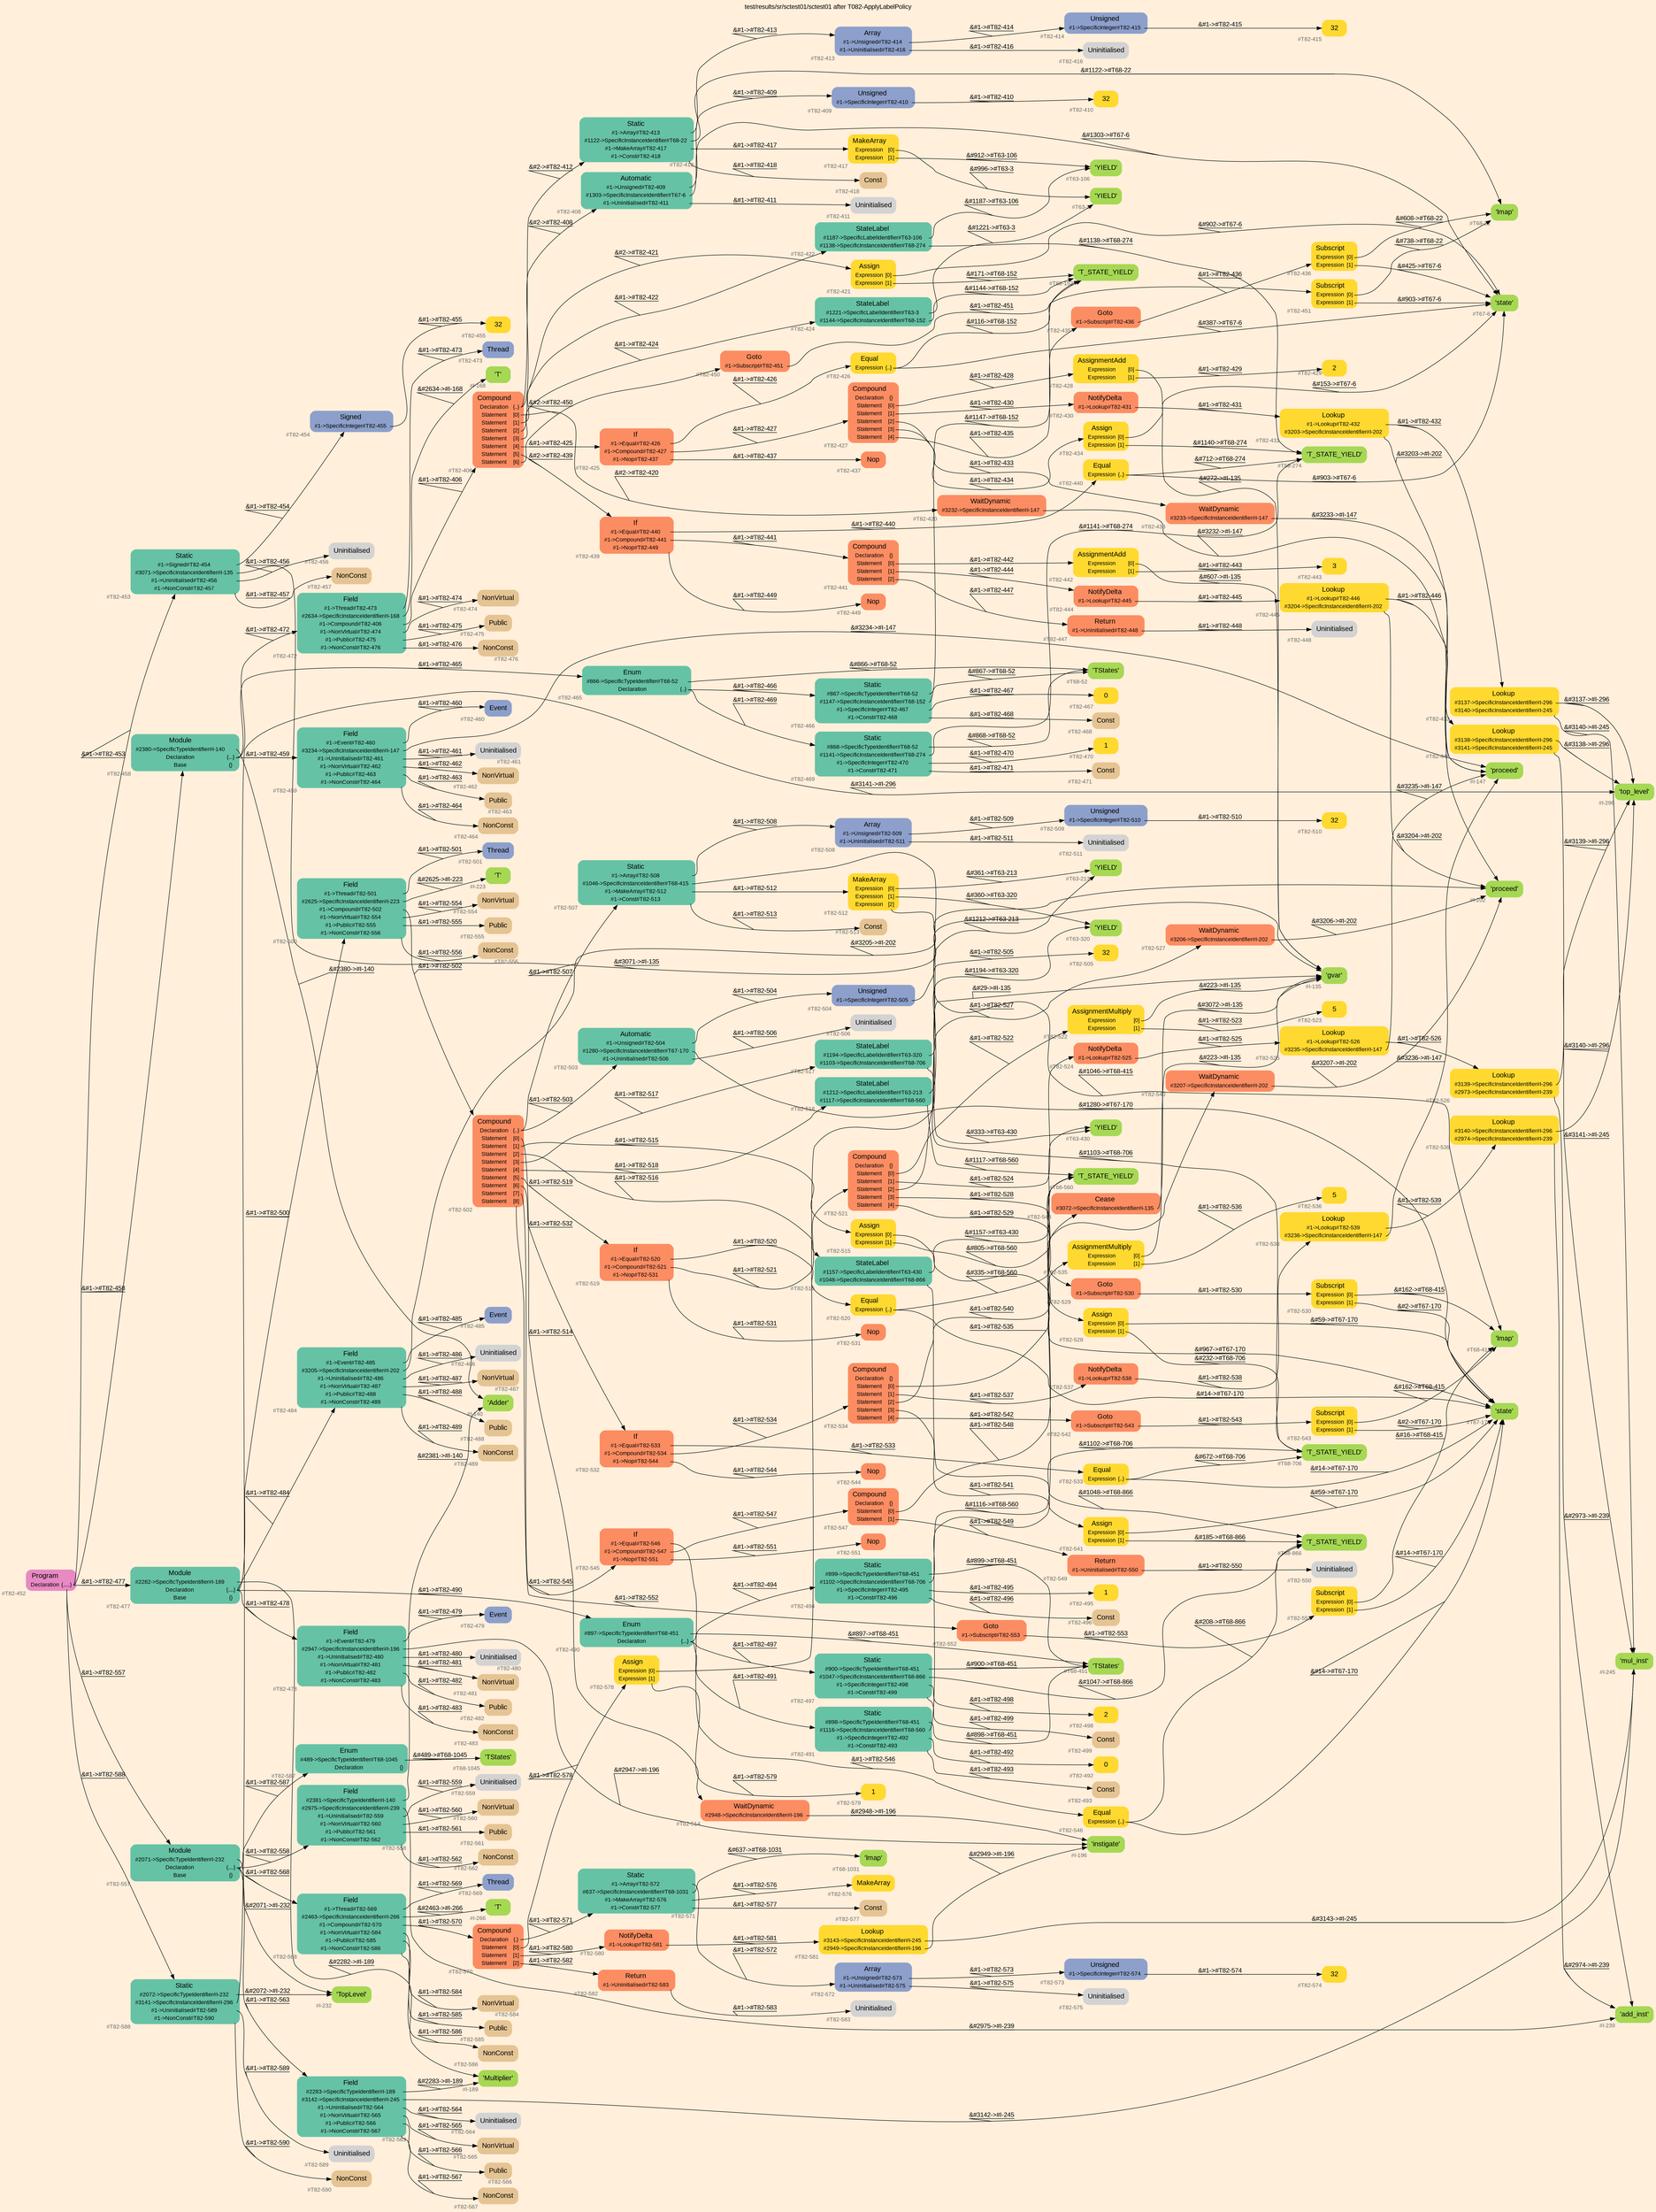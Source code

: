 digraph "test/results/sr/sctest01/sctest01 after T082-ApplyLabelPolicy" {
label = "test/results/sr/sctest01/sctest01 after T082-ApplyLabelPolicy"
labelloc = t
graph [
    rankdir = "LR"
    ranksep = 0.3
    bgcolor = antiquewhite1
    color = black
    fontcolor = black
    fontname = "Arial"
];
node [
    fontname = "Arial"
];
edge [
    fontname = "Arial"
];

// -------------------- node figure --------------------
// -------- block #T82-452 ----------
"#T82-452" [
    fillcolor = "/set28/4"
    xlabel = "#T82-452"
    fontsize = "12"
    fontcolor = grey40
    shape = "plaintext"
    label = <<TABLE BORDER="0" CELLBORDER="0" CELLSPACING="0">
     <TR><TD><FONT COLOR="black" POINT-SIZE="15">Program</FONT></TD></TR>
     <TR><TD><FONT COLOR="black" POINT-SIZE="12">Declaration</FONT></TD><TD PORT="port0"><FONT COLOR="black" POINT-SIZE="12">{.....}</FONT></TD></TR>
    </TABLE>>
    style = "rounded,filled"
];

// -------- block #T82-453 ----------
"#T82-453" [
    fillcolor = "/set28/1"
    xlabel = "#T82-453"
    fontsize = "12"
    fontcolor = grey40
    shape = "plaintext"
    label = <<TABLE BORDER="0" CELLBORDER="0" CELLSPACING="0">
     <TR><TD><FONT COLOR="black" POINT-SIZE="15">Static</FONT></TD></TR>
     <TR><TD><FONT COLOR="black" POINT-SIZE="12">#1-&gt;Signed#T82-454</FONT></TD><TD PORT="port0"></TD></TR>
     <TR><TD><FONT COLOR="black" POINT-SIZE="12">#3071-&gt;SpecificInstanceIdentifier#I-135</FONT></TD><TD PORT="port1"></TD></TR>
     <TR><TD><FONT COLOR="black" POINT-SIZE="12">#1-&gt;Uninitialised#T82-456</FONT></TD><TD PORT="port2"></TD></TR>
     <TR><TD><FONT COLOR="black" POINT-SIZE="12">#1-&gt;NonConst#T82-457</FONT></TD><TD PORT="port3"></TD></TR>
    </TABLE>>
    style = "rounded,filled"
];

// -------- block #T82-454 ----------
"#T82-454" [
    fillcolor = "/set28/3"
    xlabel = "#T82-454"
    fontsize = "12"
    fontcolor = grey40
    shape = "plaintext"
    label = <<TABLE BORDER="0" CELLBORDER="0" CELLSPACING="0">
     <TR><TD><FONT COLOR="black" POINT-SIZE="15">Signed</FONT></TD></TR>
     <TR><TD><FONT COLOR="black" POINT-SIZE="12">#1-&gt;SpecificInteger#T82-455</FONT></TD><TD PORT="port0"></TD></TR>
    </TABLE>>
    style = "rounded,filled"
];

// -------- block #T82-455 ----------
"#T82-455" [
    fillcolor = "/set28/6"
    xlabel = "#T82-455"
    fontsize = "12"
    fontcolor = grey40
    shape = "plaintext"
    label = <<TABLE BORDER="0" CELLBORDER="0" CELLSPACING="0">
     <TR><TD><FONT COLOR="black" POINT-SIZE="15">32</FONT></TD></TR>
    </TABLE>>
    style = "rounded,filled"
];

// -------- block #I-135 ----------
"#I-135" [
    fillcolor = "/set28/5"
    xlabel = "#I-135"
    fontsize = "12"
    fontcolor = grey40
    shape = "plaintext"
    label = <<TABLE BORDER="0" CELLBORDER="0" CELLSPACING="0">
     <TR><TD><FONT COLOR="black" POINT-SIZE="15">'gvar'</FONT></TD></TR>
    </TABLE>>
    style = "rounded,filled"
];

// -------- block #T82-456 ----------
"#T82-456" [
    xlabel = "#T82-456"
    fontsize = "12"
    fontcolor = grey40
    shape = "plaintext"
    label = <<TABLE BORDER="0" CELLBORDER="0" CELLSPACING="0">
     <TR><TD><FONT COLOR="black" POINT-SIZE="15">Uninitialised</FONT></TD></TR>
    </TABLE>>
    style = "rounded,filled"
];

// -------- block #T82-457 ----------
"#T82-457" [
    fillcolor = "/set28/7"
    xlabel = "#T82-457"
    fontsize = "12"
    fontcolor = grey40
    shape = "plaintext"
    label = <<TABLE BORDER="0" CELLBORDER="0" CELLSPACING="0">
     <TR><TD><FONT COLOR="black" POINT-SIZE="15">NonConst</FONT></TD></TR>
    </TABLE>>
    style = "rounded,filled"
];

// -------- block #T82-458 ----------
"#T82-458" [
    fillcolor = "/set28/1"
    xlabel = "#T82-458"
    fontsize = "12"
    fontcolor = grey40
    shape = "plaintext"
    label = <<TABLE BORDER="0" CELLBORDER="0" CELLSPACING="0">
     <TR><TD><FONT COLOR="black" POINT-SIZE="15">Module</FONT></TD></TR>
     <TR><TD><FONT COLOR="black" POINT-SIZE="12">#2380-&gt;SpecificTypeIdentifier#I-140</FONT></TD><TD PORT="port0"></TD></TR>
     <TR><TD><FONT COLOR="black" POINT-SIZE="12">Declaration</FONT></TD><TD PORT="port1"><FONT COLOR="black" POINT-SIZE="12">{...}</FONT></TD></TR>
     <TR><TD><FONT COLOR="black" POINT-SIZE="12">Base</FONT></TD><TD PORT="port2"><FONT COLOR="black" POINT-SIZE="12">{}</FONT></TD></TR>
    </TABLE>>
    style = "rounded,filled"
];

// -------- block #I-140 ----------
"#I-140" [
    fillcolor = "/set28/5"
    xlabel = "#I-140"
    fontsize = "12"
    fontcolor = grey40
    shape = "plaintext"
    label = <<TABLE BORDER="0" CELLBORDER="0" CELLSPACING="0">
     <TR><TD><FONT COLOR="black" POINT-SIZE="15">'Adder'</FONT></TD></TR>
    </TABLE>>
    style = "rounded,filled"
];

// -------- block #T82-459 ----------
"#T82-459" [
    fillcolor = "/set28/1"
    xlabel = "#T82-459"
    fontsize = "12"
    fontcolor = grey40
    shape = "plaintext"
    label = <<TABLE BORDER="0" CELLBORDER="0" CELLSPACING="0">
     <TR><TD><FONT COLOR="black" POINT-SIZE="15">Field</FONT></TD></TR>
     <TR><TD><FONT COLOR="black" POINT-SIZE="12">#1-&gt;Event#T82-460</FONT></TD><TD PORT="port0"></TD></TR>
     <TR><TD><FONT COLOR="black" POINT-SIZE="12">#3234-&gt;SpecificInstanceIdentifier#I-147</FONT></TD><TD PORT="port1"></TD></TR>
     <TR><TD><FONT COLOR="black" POINT-SIZE="12">#1-&gt;Uninitialised#T82-461</FONT></TD><TD PORT="port2"></TD></TR>
     <TR><TD><FONT COLOR="black" POINT-SIZE="12">#1-&gt;NonVirtual#T82-462</FONT></TD><TD PORT="port3"></TD></TR>
     <TR><TD><FONT COLOR="black" POINT-SIZE="12">#1-&gt;Public#T82-463</FONT></TD><TD PORT="port4"></TD></TR>
     <TR><TD><FONT COLOR="black" POINT-SIZE="12">#1-&gt;NonConst#T82-464</FONT></TD><TD PORT="port5"></TD></TR>
    </TABLE>>
    style = "rounded,filled"
];

// -------- block #T82-460 ----------
"#T82-460" [
    fillcolor = "/set28/3"
    xlabel = "#T82-460"
    fontsize = "12"
    fontcolor = grey40
    shape = "plaintext"
    label = <<TABLE BORDER="0" CELLBORDER="0" CELLSPACING="0">
     <TR><TD><FONT COLOR="black" POINT-SIZE="15">Event</FONT></TD></TR>
    </TABLE>>
    style = "rounded,filled"
];

// -------- block #I-147 ----------
"#I-147" [
    fillcolor = "/set28/5"
    xlabel = "#I-147"
    fontsize = "12"
    fontcolor = grey40
    shape = "plaintext"
    label = <<TABLE BORDER="0" CELLBORDER="0" CELLSPACING="0">
     <TR><TD><FONT COLOR="black" POINT-SIZE="15">'proceed'</FONT></TD></TR>
    </TABLE>>
    style = "rounded,filled"
];

// -------- block #T82-461 ----------
"#T82-461" [
    xlabel = "#T82-461"
    fontsize = "12"
    fontcolor = grey40
    shape = "plaintext"
    label = <<TABLE BORDER="0" CELLBORDER="0" CELLSPACING="0">
     <TR><TD><FONT COLOR="black" POINT-SIZE="15">Uninitialised</FONT></TD></TR>
    </TABLE>>
    style = "rounded,filled"
];

// -------- block #T82-462 ----------
"#T82-462" [
    fillcolor = "/set28/7"
    xlabel = "#T82-462"
    fontsize = "12"
    fontcolor = grey40
    shape = "plaintext"
    label = <<TABLE BORDER="0" CELLBORDER="0" CELLSPACING="0">
     <TR><TD><FONT COLOR="black" POINT-SIZE="15">NonVirtual</FONT></TD></TR>
    </TABLE>>
    style = "rounded,filled"
];

// -------- block #T82-463 ----------
"#T82-463" [
    fillcolor = "/set28/7"
    xlabel = "#T82-463"
    fontsize = "12"
    fontcolor = grey40
    shape = "plaintext"
    label = <<TABLE BORDER="0" CELLBORDER="0" CELLSPACING="0">
     <TR><TD><FONT COLOR="black" POINT-SIZE="15">Public</FONT></TD></TR>
    </TABLE>>
    style = "rounded,filled"
];

// -------- block #T82-464 ----------
"#T82-464" [
    fillcolor = "/set28/7"
    xlabel = "#T82-464"
    fontsize = "12"
    fontcolor = grey40
    shape = "plaintext"
    label = <<TABLE BORDER="0" CELLBORDER="0" CELLSPACING="0">
     <TR><TD><FONT COLOR="black" POINT-SIZE="15">NonConst</FONT></TD></TR>
    </TABLE>>
    style = "rounded,filled"
];

// -------- block #T82-465 ----------
"#T82-465" [
    fillcolor = "/set28/1"
    xlabel = "#T82-465"
    fontsize = "12"
    fontcolor = grey40
    shape = "plaintext"
    label = <<TABLE BORDER="0" CELLBORDER="0" CELLSPACING="0">
     <TR><TD><FONT COLOR="black" POINT-SIZE="15">Enum</FONT></TD></TR>
     <TR><TD><FONT COLOR="black" POINT-SIZE="12">#866-&gt;SpecificTypeIdentifier#T68-52</FONT></TD><TD PORT="port0"></TD></TR>
     <TR><TD><FONT COLOR="black" POINT-SIZE="12">Declaration</FONT></TD><TD PORT="port1"><FONT COLOR="black" POINT-SIZE="12">{..}</FONT></TD></TR>
    </TABLE>>
    style = "rounded,filled"
];

// -------- block #T68-52 ----------
"#T68-52" [
    fillcolor = "/set28/5"
    xlabel = "#T68-52"
    fontsize = "12"
    fontcolor = grey40
    shape = "plaintext"
    label = <<TABLE BORDER="0" CELLBORDER="0" CELLSPACING="0">
     <TR><TD><FONT COLOR="black" POINT-SIZE="15">'TStates'</FONT></TD></TR>
    </TABLE>>
    style = "rounded,filled"
];

// -------- block #T82-466 ----------
"#T82-466" [
    fillcolor = "/set28/1"
    xlabel = "#T82-466"
    fontsize = "12"
    fontcolor = grey40
    shape = "plaintext"
    label = <<TABLE BORDER="0" CELLBORDER="0" CELLSPACING="0">
     <TR><TD><FONT COLOR="black" POINT-SIZE="15">Static</FONT></TD></TR>
     <TR><TD><FONT COLOR="black" POINT-SIZE="12">#867-&gt;SpecificTypeIdentifier#T68-52</FONT></TD><TD PORT="port0"></TD></TR>
     <TR><TD><FONT COLOR="black" POINT-SIZE="12">#1147-&gt;SpecificInstanceIdentifier#T68-152</FONT></TD><TD PORT="port1"></TD></TR>
     <TR><TD><FONT COLOR="black" POINT-SIZE="12">#1-&gt;SpecificInteger#T82-467</FONT></TD><TD PORT="port2"></TD></TR>
     <TR><TD><FONT COLOR="black" POINT-SIZE="12">#1-&gt;Const#T82-468</FONT></TD><TD PORT="port3"></TD></TR>
    </TABLE>>
    style = "rounded,filled"
];

// -------- block #T68-152 ----------
"#T68-152" [
    fillcolor = "/set28/5"
    xlabel = "#T68-152"
    fontsize = "12"
    fontcolor = grey40
    shape = "plaintext"
    label = <<TABLE BORDER="0" CELLBORDER="0" CELLSPACING="0">
     <TR><TD><FONT COLOR="black" POINT-SIZE="15">'T_STATE_YIELD'</FONT></TD></TR>
    </TABLE>>
    style = "rounded,filled"
];

// -------- block #T82-467 ----------
"#T82-467" [
    fillcolor = "/set28/6"
    xlabel = "#T82-467"
    fontsize = "12"
    fontcolor = grey40
    shape = "plaintext"
    label = <<TABLE BORDER="0" CELLBORDER="0" CELLSPACING="0">
     <TR><TD><FONT COLOR="black" POINT-SIZE="15">0</FONT></TD></TR>
    </TABLE>>
    style = "rounded,filled"
];

// -------- block #T82-468 ----------
"#T82-468" [
    fillcolor = "/set28/7"
    xlabel = "#T82-468"
    fontsize = "12"
    fontcolor = grey40
    shape = "plaintext"
    label = <<TABLE BORDER="0" CELLBORDER="0" CELLSPACING="0">
     <TR><TD><FONT COLOR="black" POINT-SIZE="15">Const</FONT></TD></TR>
    </TABLE>>
    style = "rounded,filled"
];

// -------- block #T82-469 ----------
"#T82-469" [
    fillcolor = "/set28/1"
    xlabel = "#T82-469"
    fontsize = "12"
    fontcolor = grey40
    shape = "plaintext"
    label = <<TABLE BORDER="0" CELLBORDER="0" CELLSPACING="0">
     <TR><TD><FONT COLOR="black" POINT-SIZE="15">Static</FONT></TD></TR>
     <TR><TD><FONT COLOR="black" POINT-SIZE="12">#868-&gt;SpecificTypeIdentifier#T68-52</FONT></TD><TD PORT="port0"></TD></TR>
     <TR><TD><FONT COLOR="black" POINT-SIZE="12">#1141-&gt;SpecificInstanceIdentifier#T68-274</FONT></TD><TD PORT="port1"></TD></TR>
     <TR><TD><FONT COLOR="black" POINT-SIZE="12">#1-&gt;SpecificInteger#T82-470</FONT></TD><TD PORT="port2"></TD></TR>
     <TR><TD><FONT COLOR="black" POINT-SIZE="12">#1-&gt;Const#T82-471</FONT></TD><TD PORT="port3"></TD></TR>
    </TABLE>>
    style = "rounded,filled"
];

// -------- block #T68-274 ----------
"#T68-274" [
    fillcolor = "/set28/5"
    xlabel = "#T68-274"
    fontsize = "12"
    fontcolor = grey40
    shape = "plaintext"
    label = <<TABLE BORDER="0" CELLBORDER="0" CELLSPACING="0">
     <TR><TD><FONT COLOR="black" POINT-SIZE="15">'T_STATE_YIELD'</FONT></TD></TR>
    </TABLE>>
    style = "rounded,filled"
];

// -------- block #T82-470 ----------
"#T82-470" [
    fillcolor = "/set28/6"
    xlabel = "#T82-470"
    fontsize = "12"
    fontcolor = grey40
    shape = "plaintext"
    label = <<TABLE BORDER="0" CELLBORDER="0" CELLSPACING="0">
     <TR><TD><FONT COLOR="black" POINT-SIZE="15">1</FONT></TD></TR>
    </TABLE>>
    style = "rounded,filled"
];

// -------- block #T82-471 ----------
"#T82-471" [
    fillcolor = "/set28/7"
    xlabel = "#T82-471"
    fontsize = "12"
    fontcolor = grey40
    shape = "plaintext"
    label = <<TABLE BORDER="0" CELLBORDER="0" CELLSPACING="0">
     <TR><TD><FONT COLOR="black" POINT-SIZE="15">Const</FONT></TD></TR>
    </TABLE>>
    style = "rounded,filled"
];

// -------- block #T82-472 ----------
"#T82-472" [
    fillcolor = "/set28/1"
    xlabel = "#T82-472"
    fontsize = "12"
    fontcolor = grey40
    shape = "plaintext"
    label = <<TABLE BORDER="0" CELLBORDER="0" CELLSPACING="0">
     <TR><TD><FONT COLOR="black" POINT-SIZE="15">Field</FONT></TD></TR>
     <TR><TD><FONT COLOR="black" POINT-SIZE="12">#1-&gt;Thread#T82-473</FONT></TD><TD PORT="port0"></TD></TR>
     <TR><TD><FONT COLOR="black" POINT-SIZE="12">#2634-&gt;SpecificInstanceIdentifier#I-168</FONT></TD><TD PORT="port1"></TD></TR>
     <TR><TD><FONT COLOR="black" POINT-SIZE="12">#1-&gt;Compound#T82-406</FONT></TD><TD PORT="port2"></TD></TR>
     <TR><TD><FONT COLOR="black" POINT-SIZE="12">#1-&gt;NonVirtual#T82-474</FONT></TD><TD PORT="port3"></TD></TR>
     <TR><TD><FONT COLOR="black" POINT-SIZE="12">#1-&gt;Public#T82-475</FONT></TD><TD PORT="port4"></TD></TR>
     <TR><TD><FONT COLOR="black" POINT-SIZE="12">#1-&gt;NonConst#T82-476</FONT></TD><TD PORT="port5"></TD></TR>
    </TABLE>>
    style = "rounded,filled"
];

// -------- block #T82-473 ----------
"#T82-473" [
    fillcolor = "/set28/3"
    xlabel = "#T82-473"
    fontsize = "12"
    fontcolor = grey40
    shape = "plaintext"
    label = <<TABLE BORDER="0" CELLBORDER="0" CELLSPACING="0">
     <TR><TD><FONT COLOR="black" POINT-SIZE="15">Thread</FONT></TD></TR>
    </TABLE>>
    style = "rounded,filled"
];

// -------- block #I-168 ----------
"#I-168" [
    fillcolor = "/set28/5"
    xlabel = "#I-168"
    fontsize = "12"
    fontcolor = grey40
    shape = "plaintext"
    label = <<TABLE BORDER="0" CELLBORDER="0" CELLSPACING="0">
     <TR><TD><FONT COLOR="black" POINT-SIZE="15">'T'</FONT></TD></TR>
    </TABLE>>
    style = "rounded,filled"
];

// -------- block #T82-406 ----------
"#T82-406" [
    fillcolor = "/set28/2"
    xlabel = "#T82-406"
    fontsize = "12"
    fontcolor = grey40
    shape = "plaintext"
    label = <<TABLE BORDER="0" CELLBORDER="0" CELLSPACING="0">
     <TR><TD><FONT COLOR="black" POINT-SIZE="15">Compound</FONT></TD></TR>
     <TR><TD><FONT COLOR="black" POINT-SIZE="12">Declaration</FONT></TD><TD PORT="port0"><FONT COLOR="black" POINT-SIZE="12">{..}</FONT></TD></TR>
     <TR><TD><FONT COLOR="black" POINT-SIZE="12">Statement</FONT></TD><TD PORT="port1"><FONT COLOR="black" POINT-SIZE="12">[0]</FONT></TD></TR>
     <TR><TD><FONT COLOR="black" POINT-SIZE="12">Statement</FONT></TD><TD PORT="port2"><FONT COLOR="black" POINT-SIZE="12">[1]</FONT></TD></TR>
     <TR><TD><FONT COLOR="black" POINT-SIZE="12">Statement</FONT></TD><TD PORT="port3"><FONT COLOR="black" POINT-SIZE="12">[2]</FONT></TD></TR>
     <TR><TD><FONT COLOR="black" POINT-SIZE="12">Statement</FONT></TD><TD PORT="port4"><FONT COLOR="black" POINT-SIZE="12">[3]</FONT></TD></TR>
     <TR><TD><FONT COLOR="black" POINT-SIZE="12">Statement</FONT></TD><TD PORT="port5"><FONT COLOR="black" POINT-SIZE="12">[4]</FONT></TD></TR>
     <TR><TD><FONT COLOR="black" POINT-SIZE="12">Statement</FONT></TD><TD PORT="port6"><FONT COLOR="black" POINT-SIZE="12">[5]</FONT></TD></TR>
     <TR><TD><FONT COLOR="black" POINT-SIZE="12">Statement</FONT></TD><TD PORT="port7"><FONT COLOR="black" POINT-SIZE="12">[6]</FONT></TD></TR>
    </TABLE>>
    style = "rounded,filled"
];

// -------- block #T82-408 ----------
"#T82-408" [
    fillcolor = "/set28/1"
    xlabel = "#T82-408"
    fontsize = "12"
    fontcolor = grey40
    shape = "plaintext"
    label = <<TABLE BORDER="0" CELLBORDER="0" CELLSPACING="0">
     <TR><TD><FONT COLOR="black" POINT-SIZE="15">Automatic</FONT></TD></TR>
     <TR><TD><FONT COLOR="black" POINT-SIZE="12">#1-&gt;Unsigned#T82-409</FONT></TD><TD PORT="port0"></TD></TR>
     <TR><TD><FONT COLOR="black" POINT-SIZE="12">#1303-&gt;SpecificInstanceIdentifier#T67-6</FONT></TD><TD PORT="port1"></TD></TR>
     <TR><TD><FONT COLOR="black" POINT-SIZE="12">#1-&gt;Uninitialised#T82-411</FONT></TD><TD PORT="port2"></TD></TR>
    </TABLE>>
    style = "rounded,filled"
];

// -------- block #T82-409 ----------
"#T82-409" [
    fillcolor = "/set28/3"
    xlabel = "#T82-409"
    fontsize = "12"
    fontcolor = grey40
    shape = "plaintext"
    label = <<TABLE BORDER="0" CELLBORDER="0" CELLSPACING="0">
     <TR><TD><FONT COLOR="black" POINT-SIZE="15">Unsigned</FONT></TD></TR>
     <TR><TD><FONT COLOR="black" POINT-SIZE="12">#1-&gt;SpecificInteger#T82-410</FONT></TD><TD PORT="port0"></TD></TR>
    </TABLE>>
    style = "rounded,filled"
];

// -------- block #T82-410 ----------
"#T82-410" [
    fillcolor = "/set28/6"
    xlabel = "#T82-410"
    fontsize = "12"
    fontcolor = grey40
    shape = "plaintext"
    label = <<TABLE BORDER="0" CELLBORDER="0" CELLSPACING="0">
     <TR><TD><FONT COLOR="black" POINT-SIZE="15">32</FONT></TD></TR>
    </TABLE>>
    style = "rounded,filled"
];

// -------- block #T67-6 ----------
"#T67-6" [
    fillcolor = "/set28/5"
    xlabel = "#T67-6"
    fontsize = "12"
    fontcolor = grey40
    shape = "plaintext"
    label = <<TABLE BORDER="0" CELLBORDER="0" CELLSPACING="0">
     <TR><TD><FONT COLOR="black" POINT-SIZE="15">'state'</FONT></TD></TR>
    </TABLE>>
    style = "rounded,filled"
];

// -------- block #T82-411 ----------
"#T82-411" [
    xlabel = "#T82-411"
    fontsize = "12"
    fontcolor = grey40
    shape = "plaintext"
    label = <<TABLE BORDER="0" CELLBORDER="0" CELLSPACING="0">
     <TR><TD><FONT COLOR="black" POINT-SIZE="15">Uninitialised</FONT></TD></TR>
    </TABLE>>
    style = "rounded,filled"
];

// -------- block #T82-412 ----------
"#T82-412" [
    fillcolor = "/set28/1"
    xlabel = "#T82-412"
    fontsize = "12"
    fontcolor = grey40
    shape = "plaintext"
    label = <<TABLE BORDER="0" CELLBORDER="0" CELLSPACING="0">
     <TR><TD><FONT COLOR="black" POINT-SIZE="15">Static</FONT></TD></TR>
     <TR><TD><FONT COLOR="black" POINT-SIZE="12">#1-&gt;Array#T82-413</FONT></TD><TD PORT="port0"></TD></TR>
     <TR><TD><FONT COLOR="black" POINT-SIZE="12">#1122-&gt;SpecificInstanceIdentifier#T68-22</FONT></TD><TD PORT="port1"></TD></TR>
     <TR><TD><FONT COLOR="black" POINT-SIZE="12">#1-&gt;MakeArray#T82-417</FONT></TD><TD PORT="port2"></TD></TR>
     <TR><TD><FONT COLOR="black" POINT-SIZE="12">#1-&gt;Const#T82-418</FONT></TD><TD PORT="port3"></TD></TR>
    </TABLE>>
    style = "rounded,filled"
];

// -------- block #T82-413 ----------
"#T82-413" [
    fillcolor = "/set28/3"
    xlabel = "#T82-413"
    fontsize = "12"
    fontcolor = grey40
    shape = "plaintext"
    label = <<TABLE BORDER="0" CELLBORDER="0" CELLSPACING="0">
     <TR><TD><FONT COLOR="black" POINT-SIZE="15">Array</FONT></TD></TR>
     <TR><TD><FONT COLOR="black" POINT-SIZE="12">#1-&gt;Unsigned#T82-414</FONT></TD><TD PORT="port0"></TD></TR>
     <TR><TD><FONT COLOR="black" POINT-SIZE="12">#1-&gt;Uninitialised#T82-416</FONT></TD><TD PORT="port1"></TD></TR>
    </TABLE>>
    style = "rounded,filled"
];

// -------- block #T82-414 ----------
"#T82-414" [
    fillcolor = "/set28/3"
    xlabel = "#T82-414"
    fontsize = "12"
    fontcolor = grey40
    shape = "plaintext"
    label = <<TABLE BORDER="0" CELLBORDER="0" CELLSPACING="0">
     <TR><TD><FONT COLOR="black" POINT-SIZE="15">Unsigned</FONT></TD></TR>
     <TR><TD><FONT COLOR="black" POINT-SIZE="12">#1-&gt;SpecificInteger#T82-415</FONT></TD><TD PORT="port0"></TD></TR>
    </TABLE>>
    style = "rounded,filled"
];

// -------- block #T82-415 ----------
"#T82-415" [
    fillcolor = "/set28/6"
    xlabel = "#T82-415"
    fontsize = "12"
    fontcolor = grey40
    shape = "plaintext"
    label = <<TABLE BORDER="0" CELLBORDER="0" CELLSPACING="0">
     <TR><TD><FONT COLOR="black" POINT-SIZE="15">32</FONT></TD></TR>
    </TABLE>>
    style = "rounded,filled"
];

// -------- block #T82-416 ----------
"#T82-416" [
    xlabel = "#T82-416"
    fontsize = "12"
    fontcolor = grey40
    shape = "plaintext"
    label = <<TABLE BORDER="0" CELLBORDER="0" CELLSPACING="0">
     <TR><TD><FONT COLOR="black" POINT-SIZE="15">Uninitialised</FONT></TD></TR>
    </TABLE>>
    style = "rounded,filled"
];

// -------- block #T68-22 ----------
"#T68-22" [
    fillcolor = "/set28/5"
    xlabel = "#T68-22"
    fontsize = "12"
    fontcolor = grey40
    shape = "plaintext"
    label = <<TABLE BORDER="0" CELLBORDER="0" CELLSPACING="0">
     <TR><TD><FONT COLOR="black" POINT-SIZE="15">'lmap'</FONT></TD></TR>
    </TABLE>>
    style = "rounded,filled"
];

// -------- block #T82-417 ----------
"#T82-417" [
    fillcolor = "/set28/6"
    xlabel = "#T82-417"
    fontsize = "12"
    fontcolor = grey40
    shape = "plaintext"
    label = <<TABLE BORDER="0" CELLBORDER="0" CELLSPACING="0">
     <TR><TD><FONT COLOR="black" POINT-SIZE="15">MakeArray</FONT></TD></TR>
     <TR><TD><FONT COLOR="black" POINT-SIZE="12">Expression</FONT></TD><TD PORT="port0"><FONT COLOR="black" POINT-SIZE="12">[0]</FONT></TD></TR>
     <TR><TD><FONT COLOR="black" POINT-SIZE="12">Expression</FONT></TD><TD PORT="port1"><FONT COLOR="black" POINT-SIZE="12">[1]</FONT></TD></TR>
    </TABLE>>
    style = "rounded,filled"
];

// -------- block #T63-3 ----------
"#T63-3" [
    fillcolor = "/set28/5"
    xlabel = "#T63-3"
    fontsize = "12"
    fontcolor = grey40
    shape = "plaintext"
    label = <<TABLE BORDER="0" CELLBORDER="0" CELLSPACING="0">
     <TR><TD><FONT COLOR="black" POINT-SIZE="15">'YIELD'</FONT></TD></TR>
    </TABLE>>
    style = "rounded,filled"
];

// -------- block #T63-106 ----------
"#T63-106" [
    fillcolor = "/set28/5"
    xlabel = "#T63-106"
    fontsize = "12"
    fontcolor = grey40
    shape = "plaintext"
    label = <<TABLE BORDER="0" CELLBORDER="0" CELLSPACING="0">
     <TR><TD><FONT COLOR="black" POINT-SIZE="15">'YIELD'</FONT></TD></TR>
    </TABLE>>
    style = "rounded,filled"
];

// -------- block #T82-418 ----------
"#T82-418" [
    fillcolor = "/set28/7"
    xlabel = "#T82-418"
    fontsize = "12"
    fontcolor = grey40
    shape = "plaintext"
    label = <<TABLE BORDER="0" CELLBORDER="0" CELLSPACING="0">
     <TR><TD><FONT COLOR="black" POINT-SIZE="15">Const</FONT></TD></TR>
    </TABLE>>
    style = "rounded,filled"
];

// -------- block #T82-420 ----------
"#T82-420" [
    fillcolor = "/set28/2"
    xlabel = "#T82-420"
    fontsize = "12"
    fontcolor = grey40
    shape = "plaintext"
    label = <<TABLE BORDER="0" CELLBORDER="0" CELLSPACING="0">
     <TR><TD><FONT COLOR="black" POINT-SIZE="15">WaitDynamic</FONT></TD></TR>
     <TR><TD><FONT COLOR="black" POINT-SIZE="12">#3232-&gt;SpecificInstanceIdentifier#I-147</FONT></TD><TD PORT="port0"></TD></TR>
    </TABLE>>
    style = "rounded,filled"
];

// -------- block #T82-421 ----------
"#T82-421" [
    fillcolor = "/set28/6"
    xlabel = "#T82-421"
    fontsize = "12"
    fontcolor = grey40
    shape = "plaintext"
    label = <<TABLE BORDER="0" CELLBORDER="0" CELLSPACING="0">
     <TR><TD><FONT COLOR="black" POINT-SIZE="15">Assign</FONT></TD></TR>
     <TR><TD><FONT COLOR="black" POINT-SIZE="12">Expression</FONT></TD><TD PORT="port0"><FONT COLOR="black" POINT-SIZE="12">[0]</FONT></TD></TR>
     <TR><TD><FONT COLOR="black" POINT-SIZE="12">Expression</FONT></TD><TD PORT="port1"><FONT COLOR="black" POINT-SIZE="12">[1]</FONT></TD></TR>
    </TABLE>>
    style = "rounded,filled"
];

// -------- block #T82-422 ----------
"#T82-422" [
    fillcolor = "/set28/1"
    xlabel = "#T82-422"
    fontsize = "12"
    fontcolor = grey40
    shape = "plaintext"
    label = <<TABLE BORDER="0" CELLBORDER="0" CELLSPACING="0">
     <TR><TD><FONT COLOR="black" POINT-SIZE="15">StateLabel</FONT></TD></TR>
     <TR><TD><FONT COLOR="black" POINT-SIZE="12">#1187-&gt;SpecificLabelIdentifier#T63-106</FONT></TD><TD PORT="port0"></TD></TR>
     <TR><TD><FONT COLOR="black" POINT-SIZE="12">#1138-&gt;SpecificInstanceIdentifier#T68-274</FONT></TD><TD PORT="port1"></TD></TR>
    </TABLE>>
    style = "rounded,filled"
];

// -------- block #T82-424 ----------
"#T82-424" [
    fillcolor = "/set28/1"
    xlabel = "#T82-424"
    fontsize = "12"
    fontcolor = grey40
    shape = "plaintext"
    label = <<TABLE BORDER="0" CELLBORDER="0" CELLSPACING="0">
     <TR><TD><FONT COLOR="black" POINT-SIZE="15">StateLabel</FONT></TD></TR>
     <TR><TD><FONT COLOR="black" POINT-SIZE="12">#1221-&gt;SpecificLabelIdentifier#T63-3</FONT></TD><TD PORT="port0"></TD></TR>
     <TR><TD><FONT COLOR="black" POINT-SIZE="12">#1144-&gt;SpecificInstanceIdentifier#T68-152</FONT></TD><TD PORT="port1"></TD></TR>
    </TABLE>>
    style = "rounded,filled"
];

// -------- block #T82-425 ----------
"#T82-425" [
    fillcolor = "/set28/2"
    xlabel = "#T82-425"
    fontsize = "12"
    fontcolor = grey40
    shape = "plaintext"
    label = <<TABLE BORDER="0" CELLBORDER="0" CELLSPACING="0">
     <TR><TD><FONT COLOR="black" POINT-SIZE="15">If</FONT></TD></TR>
     <TR><TD><FONT COLOR="black" POINT-SIZE="12">#1-&gt;Equal#T82-426</FONT></TD><TD PORT="port0"></TD></TR>
     <TR><TD><FONT COLOR="black" POINT-SIZE="12">#1-&gt;Compound#T82-427</FONT></TD><TD PORT="port1"></TD></TR>
     <TR><TD><FONT COLOR="black" POINT-SIZE="12">#1-&gt;Nop#T82-437</FONT></TD><TD PORT="port2"></TD></TR>
    </TABLE>>
    style = "rounded,filled"
];

// -------- block #T82-426 ----------
"#T82-426" [
    fillcolor = "/set28/6"
    xlabel = "#T82-426"
    fontsize = "12"
    fontcolor = grey40
    shape = "plaintext"
    label = <<TABLE BORDER="0" CELLBORDER="0" CELLSPACING="0">
     <TR><TD><FONT COLOR="black" POINT-SIZE="15">Equal</FONT></TD></TR>
     <TR><TD><FONT COLOR="black" POINT-SIZE="12">Expression</FONT></TD><TD PORT="port0"><FONT COLOR="black" POINT-SIZE="12">{..}</FONT></TD></TR>
    </TABLE>>
    style = "rounded,filled"
];

// -------- block #T82-427 ----------
"#T82-427" [
    fillcolor = "/set28/2"
    xlabel = "#T82-427"
    fontsize = "12"
    fontcolor = grey40
    shape = "plaintext"
    label = <<TABLE BORDER="0" CELLBORDER="0" CELLSPACING="0">
     <TR><TD><FONT COLOR="black" POINT-SIZE="15">Compound</FONT></TD></TR>
     <TR><TD><FONT COLOR="black" POINT-SIZE="12">Declaration</FONT></TD><TD PORT="port0"><FONT COLOR="black" POINT-SIZE="12">{}</FONT></TD></TR>
     <TR><TD><FONT COLOR="black" POINT-SIZE="12">Statement</FONT></TD><TD PORT="port1"><FONT COLOR="black" POINT-SIZE="12">[0]</FONT></TD></TR>
     <TR><TD><FONT COLOR="black" POINT-SIZE="12">Statement</FONT></TD><TD PORT="port2"><FONT COLOR="black" POINT-SIZE="12">[1]</FONT></TD></TR>
     <TR><TD><FONT COLOR="black" POINT-SIZE="12">Statement</FONT></TD><TD PORT="port3"><FONT COLOR="black" POINT-SIZE="12">[2]</FONT></TD></TR>
     <TR><TD><FONT COLOR="black" POINT-SIZE="12">Statement</FONT></TD><TD PORT="port4"><FONT COLOR="black" POINT-SIZE="12">[3]</FONT></TD></TR>
     <TR><TD><FONT COLOR="black" POINT-SIZE="12">Statement</FONT></TD><TD PORT="port5"><FONT COLOR="black" POINT-SIZE="12">[4]</FONT></TD></TR>
    </TABLE>>
    style = "rounded,filled"
];

// -------- block #T82-428 ----------
"#T82-428" [
    fillcolor = "/set28/6"
    xlabel = "#T82-428"
    fontsize = "12"
    fontcolor = grey40
    shape = "plaintext"
    label = <<TABLE BORDER="0" CELLBORDER="0" CELLSPACING="0">
     <TR><TD><FONT COLOR="black" POINT-SIZE="15">AssignmentAdd</FONT></TD></TR>
     <TR><TD><FONT COLOR="black" POINT-SIZE="12">Expression</FONT></TD><TD PORT="port0"><FONT COLOR="black" POINT-SIZE="12">[0]</FONT></TD></TR>
     <TR><TD><FONT COLOR="black" POINT-SIZE="12">Expression</FONT></TD><TD PORT="port1"><FONT COLOR="black" POINT-SIZE="12">[1]</FONT></TD></TR>
    </TABLE>>
    style = "rounded,filled"
];

// -------- block #T82-429 ----------
"#T82-429" [
    fillcolor = "/set28/6"
    xlabel = "#T82-429"
    fontsize = "12"
    fontcolor = grey40
    shape = "plaintext"
    label = <<TABLE BORDER="0" CELLBORDER="0" CELLSPACING="0">
     <TR><TD><FONT COLOR="black" POINT-SIZE="15">2</FONT></TD></TR>
    </TABLE>>
    style = "rounded,filled"
];

// -------- block #T82-430 ----------
"#T82-430" [
    fillcolor = "/set28/2"
    xlabel = "#T82-430"
    fontsize = "12"
    fontcolor = grey40
    shape = "plaintext"
    label = <<TABLE BORDER="0" CELLBORDER="0" CELLSPACING="0">
     <TR><TD><FONT COLOR="black" POINT-SIZE="15">NotifyDelta</FONT></TD></TR>
     <TR><TD><FONT COLOR="black" POINT-SIZE="12">#1-&gt;Lookup#T82-431</FONT></TD><TD PORT="port0"></TD></TR>
    </TABLE>>
    style = "rounded,filled"
];

// -------- block #T82-431 ----------
"#T82-431" [
    fillcolor = "/set28/6"
    xlabel = "#T82-431"
    fontsize = "12"
    fontcolor = grey40
    shape = "plaintext"
    label = <<TABLE BORDER="0" CELLBORDER="0" CELLSPACING="0">
     <TR><TD><FONT COLOR="black" POINT-SIZE="15">Lookup</FONT></TD></TR>
     <TR><TD><FONT COLOR="black" POINT-SIZE="12">#1-&gt;Lookup#T82-432</FONT></TD><TD PORT="port0"></TD></TR>
     <TR><TD><FONT COLOR="black" POINT-SIZE="12">#3203-&gt;SpecificInstanceIdentifier#I-202</FONT></TD><TD PORT="port1"></TD></TR>
    </TABLE>>
    style = "rounded,filled"
];

// -------- block #T82-432 ----------
"#T82-432" [
    fillcolor = "/set28/6"
    xlabel = "#T82-432"
    fontsize = "12"
    fontcolor = grey40
    shape = "plaintext"
    label = <<TABLE BORDER="0" CELLBORDER="0" CELLSPACING="0">
     <TR><TD><FONT COLOR="black" POINT-SIZE="15">Lookup</FONT></TD></TR>
     <TR><TD><FONT COLOR="black" POINT-SIZE="12">#3137-&gt;SpecificInstanceIdentifier#I-296</FONT></TD><TD PORT="port0"></TD></TR>
     <TR><TD><FONT COLOR="black" POINT-SIZE="12">#3140-&gt;SpecificInstanceIdentifier#I-245</FONT></TD><TD PORT="port1"></TD></TR>
    </TABLE>>
    style = "rounded,filled"
];

// -------- block #I-296 ----------
"#I-296" [
    fillcolor = "/set28/5"
    xlabel = "#I-296"
    fontsize = "12"
    fontcolor = grey40
    shape = "plaintext"
    label = <<TABLE BORDER="0" CELLBORDER="0" CELLSPACING="0">
     <TR><TD><FONT COLOR="black" POINT-SIZE="15">'top_level'</FONT></TD></TR>
    </TABLE>>
    style = "rounded,filled"
];

// -------- block #I-245 ----------
"#I-245" [
    fillcolor = "/set28/5"
    xlabel = "#I-245"
    fontsize = "12"
    fontcolor = grey40
    shape = "plaintext"
    label = <<TABLE BORDER="0" CELLBORDER="0" CELLSPACING="0">
     <TR><TD><FONT COLOR="black" POINT-SIZE="15">'mul_inst'</FONT></TD></TR>
    </TABLE>>
    style = "rounded,filled"
];

// -------- block #I-202 ----------
"#I-202" [
    fillcolor = "/set28/5"
    xlabel = "#I-202"
    fontsize = "12"
    fontcolor = grey40
    shape = "plaintext"
    label = <<TABLE BORDER="0" CELLBORDER="0" CELLSPACING="0">
     <TR><TD><FONT COLOR="black" POINT-SIZE="15">'proceed'</FONT></TD></TR>
    </TABLE>>
    style = "rounded,filled"
];

// -------- block #T82-433 ----------
"#T82-433" [
    fillcolor = "/set28/2"
    xlabel = "#T82-433"
    fontsize = "12"
    fontcolor = grey40
    shape = "plaintext"
    label = <<TABLE BORDER="0" CELLBORDER="0" CELLSPACING="0">
     <TR><TD><FONT COLOR="black" POINT-SIZE="15">WaitDynamic</FONT></TD></TR>
     <TR><TD><FONT COLOR="black" POINT-SIZE="12">#3233-&gt;SpecificInstanceIdentifier#I-147</FONT></TD><TD PORT="port0"></TD></TR>
    </TABLE>>
    style = "rounded,filled"
];

// -------- block #T82-434 ----------
"#T82-434" [
    fillcolor = "/set28/6"
    xlabel = "#T82-434"
    fontsize = "12"
    fontcolor = grey40
    shape = "plaintext"
    label = <<TABLE BORDER="0" CELLBORDER="0" CELLSPACING="0">
     <TR><TD><FONT COLOR="black" POINT-SIZE="15">Assign</FONT></TD></TR>
     <TR><TD><FONT COLOR="black" POINT-SIZE="12">Expression</FONT></TD><TD PORT="port0"><FONT COLOR="black" POINT-SIZE="12">[0]</FONT></TD></TR>
     <TR><TD><FONT COLOR="black" POINT-SIZE="12">Expression</FONT></TD><TD PORT="port1"><FONT COLOR="black" POINT-SIZE="12">[1]</FONT></TD></TR>
    </TABLE>>
    style = "rounded,filled"
];

// -------- block #T82-435 ----------
"#T82-435" [
    fillcolor = "/set28/2"
    xlabel = "#T82-435"
    fontsize = "12"
    fontcolor = grey40
    shape = "plaintext"
    label = <<TABLE BORDER="0" CELLBORDER="0" CELLSPACING="0">
     <TR><TD><FONT COLOR="black" POINT-SIZE="15">Goto</FONT></TD></TR>
     <TR><TD><FONT COLOR="black" POINT-SIZE="12">#1-&gt;Subscript#T82-436</FONT></TD><TD PORT="port0"></TD></TR>
    </TABLE>>
    style = "rounded,filled"
];

// -------- block #T82-436 ----------
"#T82-436" [
    fillcolor = "/set28/6"
    xlabel = "#T82-436"
    fontsize = "12"
    fontcolor = grey40
    shape = "plaintext"
    label = <<TABLE BORDER="0" CELLBORDER="0" CELLSPACING="0">
     <TR><TD><FONT COLOR="black" POINT-SIZE="15">Subscript</FONT></TD></TR>
     <TR><TD><FONT COLOR="black" POINT-SIZE="12">Expression</FONT></TD><TD PORT="port0"><FONT COLOR="black" POINT-SIZE="12">[0]</FONT></TD></TR>
     <TR><TD><FONT COLOR="black" POINT-SIZE="12">Expression</FONT></TD><TD PORT="port1"><FONT COLOR="black" POINT-SIZE="12">[1]</FONT></TD></TR>
    </TABLE>>
    style = "rounded,filled"
];

// -------- block #T82-437 ----------
"#T82-437" [
    fillcolor = "/set28/2"
    xlabel = "#T82-437"
    fontsize = "12"
    fontcolor = grey40
    shape = "plaintext"
    label = <<TABLE BORDER="0" CELLBORDER="0" CELLSPACING="0">
     <TR><TD><FONT COLOR="black" POINT-SIZE="15">Nop</FONT></TD></TR>
    </TABLE>>
    style = "rounded,filled"
];

// -------- block #T82-439 ----------
"#T82-439" [
    fillcolor = "/set28/2"
    xlabel = "#T82-439"
    fontsize = "12"
    fontcolor = grey40
    shape = "plaintext"
    label = <<TABLE BORDER="0" CELLBORDER="0" CELLSPACING="0">
     <TR><TD><FONT COLOR="black" POINT-SIZE="15">If</FONT></TD></TR>
     <TR><TD><FONT COLOR="black" POINT-SIZE="12">#1-&gt;Equal#T82-440</FONT></TD><TD PORT="port0"></TD></TR>
     <TR><TD><FONT COLOR="black" POINT-SIZE="12">#1-&gt;Compound#T82-441</FONT></TD><TD PORT="port1"></TD></TR>
     <TR><TD><FONT COLOR="black" POINT-SIZE="12">#1-&gt;Nop#T82-449</FONT></TD><TD PORT="port2"></TD></TR>
    </TABLE>>
    style = "rounded,filled"
];

// -------- block #T82-440 ----------
"#T82-440" [
    fillcolor = "/set28/6"
    xlabel = "#T82-440"
    fontsize = "12"
    fontcolor = grey40
    shape = "plaintext"
    label = <<TABLE BORDER="0" CELLBORDER="0" CELLSPACING="0">
     <TR><TD><FONT COLOR="black" POINT-SIZE="15">Equal</FONT></TD></TR>
     <TR><TD><FONT COLOR="black" POINT-SIZE="12">Expression</FONT></TD><TD PORT="port0"><FONT COLOR="black" POINT-SIZE="12">{..}</FONT></TD></TR>
    </TABLE>>
    style = "rounded,filled"
];

// -------- block #T82-441 ----------
"#T82-441" [
    fillcolor = "/set28/2"
    xlabel = "#T82-441"
    fontsize = "12"
    fontcolor = grey40
    shape = "plaintext"
    label = <<TABLE BORDER="0" CELLBORDER="0" CELLSPACING="0">
     <TR><TD><FONT COLOR="black" POINT-SIZE="15">Compound</FONT></TD></TR>
     <TR><TD><FONT COLOR="black" POINT-SIZE="12">Declaration</FONT></TD><TD PORT="port0"><FONT COLOR="black" POINT-SIZE="12">{}</FONT></TD></TR>
     <TR><TD><FONT COLOR="black" POINT-SIZE="12">Statement</FONT></TD><TD PORT="port1"><FONT COLOR="black" POINT-SIZE="12">[0]</FONT></TD></TR>
     <TR><TD><FONT COLOR="black" POINT-SIZE="12">Statement</FONT></TD><TD PORT="port2"><FONT COLOR="black" POINT-SIZE="12">[1]</FONT></TD></TR>
     <TR><TD><FONT COLOR="black" POINT-SIZE="12">Statement</FONT></TD><TD PORT="port3"><FONT COLOR="black" POINT-SIZE="12">[2]</FONT></TD></TR>
    </TABLE>>
    style = "rounded,filled"
];

// -------- block #T82-442 ----------
"#T82-442" [
    fillcolor = "/set28/6"
    xlabel = "#T82-442"
    fontsize = "12"
    fontcolor = grey40
    shape = "plaintext"
    label = <<TABLE BORDER="0" CELLBORDER="0" CELLSPACING="0">
     <TR><TD><FONT COLOR="black" POINT-SIZE="15">AssignmentAdd</FONT></TD></TR>
     <TR><TD><FONT COLOR="black" POINT-SIZE="12">Expression</FONT></TD><TD PORT="port0"><FONT COLOR="black" POINT-SIZE="12">[0]</FONT></TD></TR>
     <TR><TD><FONT COLOR="black" POINT-SIZE="12">Expression</FONT></TD><TD PORT="port1"><FONT COLOR="black" POINT-SIZE="12">[1]</FONT></TD></TR>
    </TABLE>>
    style = "rounded,filled"
];

// -------- block #T82-443 ----------
"#T82-443" [
    fillcolor = "/set28/6"
    xlabel = "#T82-443"
    fontsize = "12"
    fontcolor = grey40
    shape = "plaintext"
    label = <<TABLE BORDER="0" CELLBORDER="0" CELLSPACING="0">
     <TR><TD><FONT COLOR="black" POINT-SIZE="15">3</FONT></TD></TR>
    </TABLE>>
    style = "rounded,filled"
];

// -------- block #T82-444 ----------
"#T82-444" [
    fillcolor = "/set28/2"
    xlabel = "#T82-444"
    fontsize = "12"
    fontcolor = grey40
    shape = "plaintext"
    label = <<TABLE BORDER="0" CELLBORDER="0" CELLSPACING="0">
     <TR><TD><FONT COLOR="black" POINT-SIZE="15">NotifyDelta</FONT></TD></TR>
     <TR><TD><FONT COLOR="black" POINT-SIZE="12">#1-&gt;Lookup#T82-445</FONT></TD><TD PORT="port0"></TD></TR>
    </TABLE>>
    style = "rounded,filled"
];

// -------- block #T82-445 ----------
"#T82-445" [
    fillcolor = "/set28/6"
    xlabel = "#T82-445"
    fontsize = "12"
    fontcolor = grey40
    shape = "plaintext"
    label = <<TABLE BORDER="0" CELLBORDER="0" CELLSPACING="0">
     <TR><TD><FONT COLOR="black" POINT-SIZE="15">Lookup</FONT></TD></TR>
     <TR><TD><FONT COLOR="black" POINT-SIZE="12">#1-&gt;Lookup#T82-446</FONT></TD><TD PORT="port0"></TD></TR>
     <TR><TD><FONT COLOR="black" POINT-SIZE="12">#3204-&gt;SpecificInstanceIdentifier#I-202</FONT></TD><TD PORT="port1"></TD></TR>
    </TABLE>>
    style = "rounded,filled"
];

// -------- block #T82-446 ----------
"#T82-446" [
    fillcolor = "/set28/6"
    xlabel = "#T82-446"
    fontsize = "12"
    fontcolor = grey40
    shape = "plaintext"
    label = <<TABLE BORDER="0" CELLBORDER="0" CELLSPACING="0">
     <TR><TD><FONT COLOR="black" POINT-SIZE="15">Lookup</FONT></TD></TR>
     <TR><TD><FONT COLOR="black" POINT-SIZE="12">#3138-&gt;SpecificInstanceIdentifier#I-296</FONT></TD><TD PORT="port0"></TD></TR>
     <TR><TD><FONT COLOR="black" POINT-SIZE="12">#3141-&gt;SpecificInstanceIdentifier#I-245</FONT></TD><TD PORT="port1"></TD></TR>
    </TABLE>>
    style = "rounded,filled"
];

// -------- block #T82-447 ----------
"#T82-447" [
    fillcolor = "/set28/2"
    xlabel = "#T82-447"
    fontsize = "12"
    fontcolor = grey40
    shape = "plaintext"
    label = <<TABLE BORDER="0" CELLBORDER="0" CELLSPACING="0">
     <TR><TD><FONT COLOR="black" POINT-SIZE="15">Return</FONT></TD></TR>
     <TR><TD><FONT COLOR="black" POINT-SIZE="12">#1-&gt;Uninitialised#T82-448</FONT></TD><TD PORT="port0"></TD></TR>
    </TABLE>>
    style = "rounded,filled"
];

// -------- block #T82-448 ----------
"#T82-448" [
    xlabel = "#T82-448"
    fontsize = "12"
    fontcolor = grey40
    shape = "plaintext"
    label = <<TABLE BORDER="0" CELLBORDER="0" CELLSPACING="0">
     <TR><TD><FONT COLOR="black" POINT-SIZE="15">Uninitialised</FONT></TD></TR>
    </TABLE>>
    style = "rounded,filled"
];

// -------- block #T82-449 ----------
"#T82-449" [
    fillcolor = "/set28/2"
    xlabel = "#T82-449"
    fontsize = "12"
    fontcolor = grey40
    shape = "plaintext"
    label = <<TABLE BORDER="0" CELLBORDER="0" CELLSPACING="0">
     <TR><TD><FONT COLOR="black" POINT-SIZE="15">Nop</FONT></TD></TR>
    </TABLE>>
    style = "rounded,filled"
];

// -------- block #T82-450 ----------
"#T82-450" [
    fillcolor = "/set28/2"
    xlabel = "#T82-450"
    fontsize = "12"
    fontcolor = grey40
    shape = "plaintext"
    label = <<TABLE BORDER="0" CELLBORDER="0" CELLSPACING="0">
     <TR><TD><FONT COLOR="black" POINT-SIZE="15">Goto</FONT></TD></TR>
     <TR><TD><FONT COLOR="black" POINT-SIZE="12">#1-&gt;Subscript#T82-451</FONT></TD><TD PORT="port0"></TD></TR>
    </TABLE>>
    style = "rounded,filled"
];

// -------- block #T82-451 ----------
"#T82-451" [
    fillcolor = "/set28/6"
    xlabel = "#T82-451"
    fontsize = "12"
    fontcolor = grey40
    shape = "plaintext"
    label = <<TABLE BORDER="0" CELLBORDER="0" CELLSPACING="0">
     <TR><TD><FONT COLOR="black" POINT-SIZE="15">Subscript</FONT></TD></TR>
     <TR><TD><FONT COLOR="black" POINT-SIZE="12">Expression</FONT></TD><TD PORT="port0"><FONT COLOR="black" POINT-SIZE="12">[0]</FONT></TD></TR>
     <TR><TD><FONT COLOR="black" POINT-SIZE="12">Expression</FONT></TD><TD PORT="port1"><FONT COLOR="black" POINT-SIZE="12">[1]</FONT></TD></TR>
    </TABLE>>
    style = "rounded,filled"
];

// -------- block #T82-474 ----------
"#T82-474" [
    fillcolor = "/set28/7"
    xlabel = "#T82-474"
    fontsize = "12"
    fontcolor = grey40
    shape = "plaintext"
    label = <<TABLE BORDER="0" CELLBORDER="0" CELLSPACING="0">
     <TR><TD><FONT COLOR="black" POINT-SIZE="15">NonVirtual</FONT></TD></TR>
    </TABLE>>
    style = "rounded,filled"
];

// -------- block #T82-475 ----------
"#T82-475" [
    fillcolor = "/set28/7"
    xlabel = "#T82-475"
    fontsize = "12"
    fontcolor = grey40
    shape = "plaintext"
    label = <<TABLE BORDER="0" CELLBORDER="0" CELLSPACING="0">
     <TR><TD><FONT COLOR="black" POINT-SIZE="15">Public</FONT></TD></TR>
    </TABLE>>
    style = "rounded,filled"
];

// -------- block #T82-476 ----------
"#T82-476" [
    fillcolor = "/set28/7"
    xlabel = "#T82-476"
    fontsize = "12"
    fontcolor = grey40
    shape = "plaintext"
    label = <<TABLE BORDER="0" CELLBORDER="0" CELLSPACING="0">
     <TR><TD><FONT COLOR="black" POINT-SIZE="15">NonConst</FONT></TD></TR>
    </TABLE>>
    style = "rounded,filled"
];

// -------- block #T82-477 ----------
"#T82-477" [
    fillcolor = "/set28/1"
    xlabel = "#T82-477"
    fontsize = "12"
    fontcolor = grey40
    shape = "plaintext"
    label = <<TABLE BORDER="0" CELLBORDER="0" CELLSPACING="0">
     <TR><TD><FONT COLOR="black" POINT-SIZE="15">Module</FONT></TD></TR>
     <TR><TD><FONT COLOR="black" POINT-SIZE="12">#2282-&gt;SpecificTypeIdentifier#I-189</FONT></TD><TD PORT="port0"></TD></TR>
     <TR><TD><FONT COLOR="black" POINT-SIZE="12">Declaration</FONT></TD><TD PORT="port1"><FONT COLOR="black" POINT-SIZE="12">{....}</FONT></TD></TR>
     <TR><TD><FONT COLOR="black" POINT-SIZE="12">Base</FONT></TD><TD PORT="port2"><FONT COLOR="black" POINT-SIZE="12">{}</FONT></TD></TR>
    </TABLE>>
    style = "rounded,filled"
];

// -------- block #I-189 ----------
"#I-189" [
    fillcolor = "/set28/5"
    xlabel = "#I-189"
    fontsize = "12"
    fontcolor = grey40
    shape = "plaintext"
    label = <<TABLE BORDER="0" CELLBORDER="0" CELLSPACING="0">
     <TR><TD><FONT COLOR="black" POINT-SIZE="15">'Multiplier'</FONT></TD></TR>
    </TABLE>>
    style = "rounded,filled"
];

// -------- block #T82-478 ----------
"#T82-478" [
    fillcolor = "/set28/1"
    xlabel = "#T82-478"
    fontsize = "12"
    fontcolor = grey40
    shape = "plaintext"
    label = <<TABLE BORDER="0" CELLBORDER="0" CELLSPACING="0">
     <TR><TD><FONT COLOR="black" POINT-SIZE="15">Field</FONT></TD></TR>
     <TR><TD><FONT COLOR="black" POINT-SIZE="12">#1-&gt;Event#T82-479</FONT></TD><TD PORT="port0"></TD></TR>
     <TR><TD><FONT COLOR="black" POINT-SIZE="12">#2947-&gt;SpecificInstanceIdentifier#I-196</FONT></TD><TD PORT="port1"></TD></TR>
     <TR><TD><FONT COLOR="black" POINT-SIZE="12">#1-&gt;Uninitialised#T82-480</FONT></TD><TD PORT="port2"></TD></TR>
     <TR><TD><FONT COLOR="black" POINT-SIZE="12">#1-&gt;NonVirtual#T82-481</FONT></TD><TD PORT="port3"></TD></TR>
     <TR><TD><FONT COLOR="black" POINT-SIZE="12">#1-&gt;Public#T82-482</FONT></TD><TD PORT="port4"></TD></TR>
     <TR><TD><FONT COLOR="black" POINT-SIZE="12">#1-&gt;NonConst#T82-483</FONT></TD><TD PORT="port5"></TD></TR>
    </TABLE>>
    style = "rounded,filled"
];

// -------- block #T82-479 ----------
"#T82-479" [
    fillcolor = "/set28/3"
    xlabel = "#T82-479"
    fontsize = "12"
    fontcolor = grey40
    shape = "plaintext"
    label = <<TABLE BORDER="0" CELLBORDER="0" CELLSPACING="0">
     <TR><TD><FONT COLOR="black" POINT-SIZE="15">Event</FONT></TD></TR>
    </TABLE>>
    style = "rounded,filled"
];

// -------- block #I-196 ----------
"#I-196" [
    fillcolor = "/set28/5"
    xlabel = "#I-196"
    fontsize = "12"
    fontcolor = grey40
    shape = "plaintext"
    label = <<TABLE BORDER="0" CELLBORDER="0" CELLSPACING="0">
     <TR><TD><FONT COLOR="black" POINT-SIZE="15">'instigate'</FONT></TD></TR>
    </TABLE>>
    style = "rounded,filled"
];

// -------- block #T82-480 ----------
"#T82-480" [
    xlabel = "#T82-480"
    fontsize = "12"
    fontcolor = grey40
    shape = "plaintext"
    label = <<TABLE BORDER="0" CELLBORDER="0" CELLSPACING="0">
     <TR><TD><FONT COLOR="black" POINT-SIZE="15">Uninitialised</FONT></TD></TR>
    </TABLE>>
    style = "rounded,filled"
];

// -------- block #T82-481 ----------
"#T82-481" [
    fillcolor = "/set28/7"
    xlabel = "#T82-481"
    fontsize = "12"
    fontcolor = grey40
    shape = "plaintext"
    label = <<TABLE BORDER="0" CELLBORDER="0" CELLSPACING="0">
     <TR><TD><FONT COLOR="black" POINT-SIZE="15">NonVirtual</FONT></TD></TR>
    </TABLE>>
    style = "rounded,filled"
];

// -------- block #T82-482 ----------
"#T82-482" [
    fillcolor = "/set28/7"
    xlabel = "#T82-482"
    fontsize = "12"
    fontcolor = grey40
    shape = "plaintext"
    label = <<TABLE BORDER="0" CELLBORDER="0" CELLSPACING="0">
     <TR><TD><FONT COLOR="black" POINT-SIZE="15">Public</FONT></TD></TR>
    </TABLE>>
    style = "rounded,filled"
];

// -------- block #T82-483 ----------
"#T82-483" [
    fillcolor = "/set28/7"
    xlabel = "#T82-483"
    fontsize = "12"
    fontcolor = grey40
    shape = "plaintext"
    label = <<TABLE BORDER="0" CELLBORDER="0" CELLSPACING="0">
     <TR><TD><FONT COLOR="black" POINT-SIZE="15">NonConst</FONT></TD></TR>
    </TABLE>>
    style = "rounded,filled"
];

// -------- block #T82-484 ----------
"#T82-484" [
    fillcolor = "/set28/1"
    xlabel = "#T82-484"
    fontsize = "12"
    fontcolor = grey40
    shape = "plaintext"
    label = <<TABLE BORDER="0" CELLBORDER="0" CELLSPACING="0">
     <TR><TD><FONT COLOR="black" POINT-SIZE="15">Field</FONT></TD></TR>
     <TR><TD><FONT COLOR="black" POINT-SIZE="12">#1-&gt;Event#T82-485</FONT></TD><TD PORT="port0"></TD></TR>
     <TR><TD><FONT COLOR="black" POINT-SIZE="12">#3205-&gt;SpecificInstanceIdentifier#I-202</FONT></TD><TD PORT="port1"></TD></TR>
     <TR><TD><FONT COLOR="black" POINT-SIZE="12">#1-&gt;Uninitialised#T82-486</FONT></TD><TD PORT="port2"></TD></TR>
     <TR><TD><FONT COLOR="black" POINT-SIZE="12">#1-&gt;NonVirtual#T82-487</FONT></TD><TD PORT="port3"></TD></TR>
     <TR><TD><FONT COLOR="black" POINT-SIZE="12">#1-&gt;Public#T82-488</FONT></TD><TD PORT="port4"></TD></TR>
     <TR><TD><FONT COLOR="black" POINT-SIZE="12">#1-&gt;NonConst#T82-489</FONT></TD><TD PORT="port5"></TD></TR>
    </TABLE>>
    style = "rounded,filled"
];

// -------- block #T82-485 ----------
"#T82-485" [
    fillcolor = "/set28/3"
    xlabel = "#T82-485"
    fontsize = "12"
    fontcolor = grey40
    shape = "plaintext"
    label = <<TABLE BORDER="0" CELLBORDER="0" CELLSPACING="0">
     <TR><TD><FONT COLOR="black" POINT-SIZE="15">Event</FONT></TD></TR>
    </TABLE>>
    style = "rounded,filled"
];

// -------- block #T82-486 ----------
"#T82-486" [
    xlabel = "#T82-486"
    fontsize = "12"
    fontcolor = grey40
    shape = "plaintext"
    label = <<TABLE BORDER="0" CELLBORDER="0" CELLSPACING="0">
     <TR><TD><FONT COLOR="black" POINT-SIZE="15">Uninitialised</FONT></TD></TR>
    </TABLE>>
    style = "rounded,filled"
];

// -------- block #T82-487 ----------
"#T82-487" [
    fillcolor = "/set28/7"
    xlabel = "#T82-487"
    fontsize = "12"
    fontcolor = grey40
    shape = "plaintext"
    label = <<TABLE BORDER="0" CELLBORDER="0" CELLSPACING="0">
     <TR><TD><FONT COLOR="black" POINT-SIZE="15">NonVirtual</FONT></TD></TR>
    </TABLE>>
    style = "rounded,filled"
];

// -------- block #T82-488 ----------
"#T82-488" [
    fillcolor = "/set28/7"
    xlabel = "#T82-488"
    fontsize = "12"
    fontcolor = grey40
    shape = "plaintext"
    label = <<TABLE BORDER="0" CELLBORDER="0" CELLSPACING="0">
     <TR><TD><FONT COLOR="black" POINT-SIZE="15">Public</FONT></TD></TR>
    </TABLE>>
    style = "rounded,filled"
];

// -------- block #T82-489 ----------
"#T82-489" [
    fillcolor = "/set28/7"
    xlabel = "#T82-489"
    fontsize = "12"
    fontcolor = grey40
    shape = "plaintext"
    label = <<TABLE BORDER="0" CELLBORDER="0" CELLSPACING="0">
     <TR><TD><FONT COLOR="black" POINT-SIZE="15">NonConst</FONT></TD></TR>
    </TABLE>>
    style = "rounded,filled"
];

// -------- block #T82-490 ----------
"#T82-490" [
    fillcolor = "/set28/1"
    xlabel = "#T82-490"
    fontsize = "12"
    fontcolor = grey40
    shape = "plaintext"
    label = <<TABLE BORDER="0" CELLBORDER="0" CELLSPACING="0">
     <TR><TD><FONT COLOR="black" POINT-SIZE="15">Enum</FONT></TD></TR>
     <TR><TD><FONT COLOR="black" POINT-SIZE="12">#897-&gt;SpecificTypeIdentifier#T68-451</FONT></TD><TD PORT="port0"></TD></TR>
     <TR><TD><FONT COLOR="black" POINT-SIZE="12">Declaration</FONT></TD><TD PORT="port1"><FONT COLOR="black" POINT-SIZE="12">{...}</FONT></TD></TR>
    </TABLE>>
    style = "rounded,filled"
];

// -------- block #T68-451 ----------
"#T68-451" [
    fillcolor = "/set28/5"
    xlabel = "#T68-451"
    fontsize = "12"
    fontcolor = grey40
    shape = "plaintext"
    label = <<TABLE BORDER="0" CELLBORDER="0" CELLSPACING="0">
     <TR><TD><FONT COLOR="black" POINT-SIZE="15">'TStates'</FONT></TD></TR>
    </TABLE>>
    style = "rounded,filled"
];

// -------- block #T82-491 ----------
"#T82-491" [
    fillcolor = "/set28/1"
    xlabel = "#T82-491"
    fontsize = "12"
    fontcolor = grey40
    shape = "plaintext"
    label = <<TABLE BORDER="0" CELLBORDER="0" CELLSPACING="0">
     <TR><TD><FONT COLOR="black" POINT-SIZE="15">Static</FONT></TD></TR>
     <TR><TD><FONT COLOR="black" POINT-SIZE="12">#898-&gt;SpecificTypeIdentifier#T68-451</FONT></TD><TD PORT="port0"></TD></TR>
     <TR><TD><FONT COLOR="black" POINT-SIZE="12">#1116-&gt;SpecificInstanceIdentifier#T68-560</FONT></TD><TD PORT="port1"></TD></TR>
     <TR><TD><FONT COLOR="black" POINT-SIZE="12">#1-&gt;SpecificInteger#T82-492</FONT></TD><TD PORT="port2"></TD></TR>
     <TR><TD><FONT COLOR="black" POINT-SIZE="12">#1-&gt;Const#T82-493</FONT></TD><TD PORT="port3"></TD></TR>
    </TABLE>>
    style = "rounded,filled"
];

// -------- block #T68-560 ----------
"#T68-560" [
    fillcolor = "/set28/5"
    xlabel = "#T68-560"
    fontsize = "12"
    fontcolor = grey40
    shape = "plaintext"
    label = <<TABLE BORDER="0" CELLBORDER="0" CELLSPACING="0">
     <TR><TD><FONT COLOR="black" POINT-SIZE="15">'T_STATE_YIELD'</FONT></TD></TR>
    </TABLE>>
    style = "rounded,filled"
];

// -------- block #T82-492 ----------
"#T82-492" [
    fillcolor = "/set28/6"
    xlabel = "#T82-492"
    fontsize = "12"
    fontcolor = grey40
    shape = "plaintext"
    label = <<TABLE BORDER="0" CELLBORDER="0" CELLSPACING="0">
     <TR><TD><FONT COLOR="black" POINT-SIZE="15">0</FONT></TD></TR>
    </TABLE>>
    style = "rounded,filled"
];

// -------- block #T82-493 ----------
"#T82-493" [
    fillcolor = "/set28/7"
    xlabel = "#T82-493"
    fontsize = "12"
    fontcolor = grey40
    shape = "plaintext"
    label = <<TABLE BORDER="0" CELLBORDER="0" CELLSPACING="0">
     <TR><TD><FONT COLOR="black" POINT-SIZE="15">Const</FONT></TD></TR>
    </TABLE>>
    style = "rounded,filled"
];

// -------- block #T82-494 ----------
"#T82-494" [
    fillcolor = "/set28/1"
    xlabel = "#T82-494"
    fontsize = "12"
    fontcolor = grey40
    shape = "plaintext"
    label = <<TABLE BORDER="0" CELLBORDER="0" CELLSPACING="0">
     <TR><TD><FONT COLOR="black" POINT-SIZE="15">Static</FONT></TD></TR>
     <TR><TD><FONT COLOR="black" POINT-SIZE="12">#899-&gt;SpecificTypeIdentifier#T68-451</FONT></TD><TD PORT="port0"></TD></TR>
     <TR><TD><FONT COLOR="black" POINT-SIZE="12">#1102-&gt;SpecificInstanceIdentifier#T68-706</FONT></TD><TD PORT="port1"></TD></TR>
     <TR><TD><FONT COLOR="black" POINT-SIZE="12">#1-&gt;SpecificInteger#T82-495</FONT></TD><TD PORT="port2"></TD></TR>
     <TR><TD><FONT COLOR="black" POINT-SIZE="12">#1-&gt;Const#T82-496</FONT></TD><TD PORT="port3"></TD></TR>
    </TABLE>>
    style = "rounded,filled"
];

// -------- block #T68-706 ----------
"#T68-706" [
    fillcolor = "/set28/5"
    xlabel = "#T68-706"
    fontsize = "12"
    fontcolor = grey40
    shape = "plaintext"
    label = <<TABLE BORDER="0" CELLBORDER="0" CELLSPACING="0">
     <TR><TD><FONT COLOR="black" POINT-SIZE="15">'T_STATE_YIELD'</FONT></TD></TR>
    </TABLE>>
    style = "rounded,filled"
];

// -------- block #T82-495 ----------
"#T82-495" [
    fillcolor = "/set28/6"
    xlabel = "#T82-495"
    fontsize = "12"
    fontcolor = grey40
    shape = "plaintext"
    label = <<TABLE BORDER="0" CELLBORDER="0" CELLSPACING="0">
     <TR><TD><FONT COLOR="black" POINT-SIZE="15">1</FONT></TD></TR>
    </TABLE>>
    style = "rounded,filled"
];

// -------- block #T82-496 ----------
"#T82-496" [
    fillcolor = "/set28/7"
    xlabel = "#T82-496"
    fontsize = "12"
    fontcolor = grey40
    shape = "plaintext"
    label = <<TABLE BORDER="0" CELLBORDER="0" CELLSPACING="0">
     <TR><TD><FONT COLOR="black" POINT-SIZE="15">Const</FONT></TD></TR>
    </TABLE>>
    style = "rounded,filled"
];

// -------- block #T82-497 ----------
"#T82-497" [
    fillcolor = "/set28/1"
    xlabel = "#T82-497"
    fontsize = "12"
    fontcolor = grey40
    shape = "plaintext"
    label = <<TABLE BORDER="0" CELLBORDER="0" CELLSPACING="0">
     <TR><TD><FONT COLOR="black" POINT-SIZE="15">Static</FONT></TD></TR>
     <TR><TD><FONT COLOR="black" POINT-SIZE="12">#900-&gt;SpecificTypeIdentifier#T68-451</FONT></TD><TD PORT="port0"></TD></TR>
     <TR><TD><FONT COLOR="black" POINT-SIZE="12">#1047-&gt;SpecificInstanceIdentifier#T68-866</FONT></TD><TD PORT="port1"></TD></TR>
     <TR><TD><FONT COLOR="black" POINT-SIZE="12">#1-&gt;SpecificInteger#T82-498</FONT></TD><TD PORT="port2"></TD></TR>
     <TR><TD><FONT COLOR="black" POINT-SIZE="12">#1-&gt;Const#T82-499</FONT></TD><TD PORT="port3"></TD></TR>
    </TABLE>>
    style = "rounded,filled"
];

// -------- block #T68-866 ----------
"#T68-866" [
    fillcolor = "/set28/5"
    xlabel = "#T68-866"
    fontsize = "12"
    fontcolor = grey40
    shape = "plaintext"
    label = <<TABLE BORDER="0" CELLBORDER="0" CELLSPACING="0">
     <TR><TD><FONT COLOR="black" POINT-SIZE="15">'T_STATE_YIELD'</FONT></TD></TR>
    </TABLE>>
    style = "rounded,filled"
];

// -------- block #T82-498 ----------
"#T82-498" [
    fillcolor = "/set28/6"
    xlabel = "#T82-498"
    fontsize = "12"
    fontcolor = grey40
    shape = "plaintext"
    label = <<TABLE BORDER="0" CELLBORDER="0" CELLSPACING="0">
     <TR><TD><FONT COLOR="black" POINT-SIZE="15">2</FONT></TD></TR>
    </TABLE>>
    style = "rounded,filled"
];

// -------- block #T82-499 ----------
"#T82-499" [
    fillcolor = "/set28/7"
    xlabel = "#T82-499"
    fontsize = "12"
    fontcolor = grey40
    shape = "plaintext"
    label = <<TABLE BORDER="0" CELLBORDER="0" CELLSPACING="0">
     <TR><TD><FONT COLOR="black" POINT-SIZE="15">Const</FONT></TD></TR>
    </TABLE>>
    style = "rounded,filled"
];

// -------- block #T82-500 ----------
"#T82-500" [
    fillcolor = "/set28/1"
    xlabel = "#T82-500"
    fontsize = "12"
    fontcolor = grey40
    shape = "plaintext"
    label = <<TABLE BORDER="0" CELLBORDER="0" CELLSPACING="0">
     <TR><TD><FONT COLOR="black" POINT-SIZE="15">Field</FONT></TD></TR>
     <TR><TD><FONT COLOR="black" POINT-SIZE="12">#1-&gt;Thread#T82-501</FONT></TD><TD PORT="port0"></TD></TR>
     <TR><TD><FONT COLOR="black" POINT-SIZE="12">#2625-&gt;SpecificInstanceIdentifier#I-223</FONT></TD><TD PORT="port1"></TD></TR>
     <TR><TD><FONT COLOR="black" POINT-SIZE="12">#1-&gt;Compound#T82-502</FONT></TD><TD PORT="port2"></TD></TR>
     <TR><TD><FONT COLOR="black" POINT-SIZE="12">#1-&gt;NonVirtual#T82-554</FONT></TD><TD PORT="port3"></TD></TR>
     <TR><TD><FONT COLOR="black" POINT-SIZE="12">#1-&gt;Public#T82-555</FONT></TD><TD PORT="port4"></TD></TR>
     <TR><TD><FONT COLOR="black" POINT-SIZE="12">#1-&gt;NonConst#T82-556</FONT></TD><TD PORT="port5"></TD></TR>
    </TABLE>>
    style = "rounded,filled"
];

// -------- block #T82-501 ----------
"#T82-501" [
    fillcolor = "/set28/3"
    xlabel = "#T82-501"
    fontsize = "12"
    fontcolor = grey40
    shape = "plaintext"
    label = <<TABLE BORDER="0" CELLBORDER="0" CELLSPACING="0">
     <TR><TD><FONT COLOR="black" POINT-SIZE="15">Thread</FONT></TD></TR>
    </TABLE>>
    style = "rounded,filled"
];

// -------- block #I-223 ----------
"#I-223" [
    fillcolor = "/set28/5"
    xlabel = "#I-223"
    fontsize = "12"
    fontcolor = grey40
    shape = "plaintext"
    label = <<TABLE BORDER="0" CELLBORDER="0" CELLSPACING="0">
     <TR><TD><FONT COLOR="black" POINT-SIZE="15">'T'</FONT></TD></TR>
    </TABLE>>
    style = "rounded,filled"
];

// -------- block #T82-502 ----------
"#T82-502" [
    fillcolor = "/set28/2"
    xlabel = "#T82-502"
    fontsize = "12"
    fontcolor = grey40
    shape = "plaintext"
    label = <<TABLE BORDER="0" CELLBORDER="0" CELLSPACING="0">
     <TR><TD><FONT COLOR="black" POINT-SIZE="15">Compound</FONT></TD></TR>
     <TR><TD><FONT COLOR="black" POINT-SIZE="12">Declaration</FONT></TD><TD PORT="port0"><FONT COLOR="black" POINT-SIZE="12">{..}</FONT></TD></TR>
     <TR><TD><FONT COLOR="black" POINT-SIZE="12">Statement</FONT></TD><TD PORT="port1"><FONT COLOR="black" POINT-SIZE="12">[0]</FONT></TD></TR>
     <TR><TD><FONT COLOR="black" POINT-SIZE="12">Statement</FONT></TD><TD PORT="port2"><FONT COLOR="black" POINT-SIZE="12">[1]</FONT></TD></TR>
     <TR><TD><FONT COLOR="black" POINT-SIZE="12">Statement</FONT></TD><TD PORT="port3"><FONT COLOR="black" POINT-SIZE="12">[2]</FONT></TD></TR>
     <TR><TD><FONT COLOR="black" POINT-SIZE="12">Statement</FONT></TD><TD PORT="port4"><FONT COLOR="black" POINT-SIZE="12">[3]</FONT></TD></TR>
     <TR><TD><FONT COLOR="black" POINT-SIZE="12">Statement</FONT></TD><TD PORT="port5"><FONT COLOR="black" POINT-SIZE="12">[4]</FONT></TD></TR>
     <TR><TD><FONT COLOR="black" POINT-SIZE="12">Statement</FONT></TD><TD PORT="port6"><FONT COLOR="black" POINT-SIZE="12">[5]</FONT></TD></TR>
     <TR><TD><FONT COLOR="black" POINT-SIZE="12">Statement</FONT></TD><TD PORT="port7"><FONT COLOR="black" POINT-SIZE="12">[6]</FONT></TD></TR>
     <TR><TD><FONT COLOR="black" POINT-SIZE="12">Statement</FONT></TD><TD PORT="port8"><FONT COLOR="black" POINT-SIZE="12">[7]</FONT></TD></TR>
     <TR><TD><FONT COLOR="black" POINT-SIZE="12">Statement</FONT></TD><TD PORT="port9"><FONT COLOR="black" POINT-SIZE="12">[8]</FONT></TD></TR>
    </TABLE>>
    style = "rounded,filled"
];

// -------- block #T82-503 ----------
"#T82-503" [
    fillcolor = "/set28/1"
    xlabel = "#T82-503"
    fontsize = "12"
    fontcolor = grey40
    shape = "plaintext"
    label = <<TABLE BORDER="0" CELLBORDER="0" CELLSPACING="0">
     <TR><TD><FONT COLOR="black" POINT-SIZE="15">Automatic</FONT></TD></TR>
     <TR><TD><FONT COLOR="black" POINT-SIZE="12">#1-&gt;Unsigned#T82-504</FONT></TD><TD PORT="port0"></TD></TR>
     <TR><TD><FONT COLOR="black" POINT-SIZE="12">#1280-&gt;SpecificInstanceIdentifier#T67-170</FONT></TD><TD PORT="port1"></TD></TR>
     <TR><TD><FONT COLOR="black" POINT-SIZE="12">#1-&gt;Uninitialised#T82-506</FONT></TD><TD PORT="port2"></TD></TR>
    </TABLE>>
    style = "rounded,filled"
];

// -------- block #T82-504 ----------
"#T82-504" [
    fillcolor = "/set28/3"
    xlabel = "#T82-504"
    fontsize = "12"
    fontcolor = grey40
    shape = "plaintext"
    label = <<TABLE BORDER="0" CELLBORDER="0" CELLSPACING="0">
     <TR><TD><FONT COLOR="black" POINT-SIZE="15">Unsigned</FONT></TD></TR>
     <TR><TD><FONT COLOR="black" POINT-SIZE="12">#1-&gt;SpecificInteger#T82-505</FONT></TD><TD PORT="port0"></TD></TR>
    </TABLE>>
    style = "rounded,filled"
];

// -------- block #T82-505 ----------
"#T82-505" [
    fillcolor = "/set28/6"
    xlabel = "#T82-505"
    fontsize = "12"
    fontcolor = grey40
    shape = "plaintext"
    label = <<TABLE BORDER="0" CELLBORDER="0" CELLSPACING="0">
     <TR><TD><FONT COLOR="black" POINT-SIZE="15">32</FONT></TD></TR>
    </TABLE>>
    style = "rounded,filled"
];

// -------- block #T67-170 ----------
"#T67-170" [
    fillcolor = "/set28/5"
    xlabel = "#T67-170"
    fontsize = "12"
    fontcolor = grey40
    shape = "plaintext"
    label = <<TABLE BORDER="0" CELLBORDER="0" CELLSPACING="0">
     <TR><TD><FONT COLOR="black" POINT-SIZE="15">'state'</FONT></TD></TR>
    </TABLE>>
    style = "rounded,filled"
];

// -------- block #T82-506 ----------
"#T82-506" [
    xlabel = "#T82-506"
    fontsize = "12"
    fontcolor = grey40
    shape = "plaintext"
    label = <<TABLE BORDER="0" CELLBORDER="0" CELLSPACING="0">
     <TR><TD><FONT COLOR="black" POINT-SIZE="15">Uninitialised</FONT></TD></TR>
    </TABLE>>
    style = "rounded,filled"
];

// -------- block #T82-507 ----------
"#T82-507" [
    fillcolor = "/set28/1"
    xlabel = "#T82-507"
    fontsize = "12"
    fontcolor = grey40
    shape = "plaintext"
    label = <<TABLE BORDER="0" CELLBORDER="0" CELLSPACING="0">
     <TR><TD><FONT COLOR="black" POINT-SIZE="15">Static</FONT></TD></TR>
     <TR><TD><FONT COLOR="black" POINT-SIZE="12">#1-&gt;Array#T82-508</FONT></TD><TD PORT="port0"></TD></TR>
     <TR><TD><FONT COLOR="black" POINT-SIZE="12">#1046-&gt;SpecificInstanceIdentifier#T68-415</FONT></TD><TD PORT="port1"></TD></TR>
     <TR><TD><FONT COLOR="black" POINT-SIZE="12">#1-&gt;MakeArray#T82-512</FONT></TD><TD PORT="port2"></TD></TR>
     <TR><TD><FONT COLOR="black" POINT-SIZE="12">#1-&gt;Const#T82-513</FONT></TD><TD PORT="port3"></TD></TR>
    </TABLE>>
    style = "rounded,filled"
];

// -------- block #T82-508 ----------
"#T82-508" [
    fillcolor = "/set28/3"
    xlabel = "#T82-508"
    fontsize = "12"
    fontcolor = grey40
    shape = "plaintext"
    label = <<TABLE BORDER="0" CELLBORDER="0" CELLSPACING="0">
     <TR><TD><FONT COLOR="black" POINT-SIZE="15">Array</FONT></TD></TR>
     <TR><TD><FONT COLOR="black" POINT-SIZE="12">#1-&gt;Unsigned#T82-509</FONT></TD><TD PORT="port0"></TD></TR>
     <TR><TD><FONT COLOR="black" POINT-SIZE="12">#1-&gt;Uninitialised#T82-511</FONT></TD><TD PORT="port1"></TD></TR>
    </TABLE>>
    style = "rounded,filled"
];

// -------- block #T82-509 ----------
"#T82-509" [
    fillcolor = "/set28/3"
    xlabel = "#T82-509"
    fontsize = "12"
    fontcolor = grey40
    shape = "plaintext"
    label = <<TABLE BORDER="0" CELLBORDER="0" CELLSPACING="0">
     <TR><TD><FONT COLOR="black" POINT-SIZE="15">Unsigned</FONT></TD></TR>
     <TR><TD><FONT COLOR="black" POINT-SIZE="12">#1-&gt;SpecificInteger#T82-510</FONT></TD><TD PORT="port0"></TD></TR>
    </TABLE>>
    style = "rounded,filled"
];

// -------- block #T82-510 ----------
"#T82-510" [
    fillcolor = "/set28/6"
    xlabel = "#T82-510"
    fontsize = "12"
    fontcolor = grey40
    shape = "plaintext"
    label = <<TABLE BORDER="0" CELLBORDER="0" CELLSPACING="0">
     <TR><TD><FONT COLOR="black" POINT-SIZE="15">32</FONT></TD></TR>
    </TABLE>>
    style = "rounded,filled"
];

// -------- block #T82-511 ----------
"#T82-511" [
    xlabel = "#T82-511"
    fontsize = "12"
    fontcolor = grey40
    shape = "plaintext"
    label = <<TABLE BORDER="0" CELLBORDER="0" CELLSPACING="0">
     <TR><TD><FONT COLOR="black" POINT-SIZE="15">Uninitialised</FONT></TD></TR>
    </TABLE>>
    style = "rounded,filled"
];

// -------- block #T68-415 ----------
"#T68-415" [
    fillcolor = "/set28/5"
    xlabel = "#T68-415"
    fontsize = "12"
    fontcolor = grey40
    shape = "plaintext"
    label = <<TABLE BORDER="0" CELLBORDER="0" CELLSPACING="0">
     <TR><TD><FONT COLOR="black" POINT-SIZE="15">'lmap'</FONT></TD></TR>
    </TABLE>>
    style = "rounded,filled"
];

// -------- block #T82-512 ----------
"#T82-512" [
    fillcolor = "/set28/6"
    xlabel = "#T82-512"
    fontsize = "12"
    fontcolor = grey40
    shape = "plaintext"
    label = <<TABLE BORDER="0" CELLBORDER="0" CELLSPACING="0">
     <TR><TD><FONT COLOR="black" POINT-SIZE="15">MakeArray</FONT></TD></TR>
     <TR><TD><FONT COLOR="black" POINT-SIZE="12">Expression</FONT></TD><TD PORT="port0"><FONT COLOR="black" POINT-SIZE="12">[0]</FONT></TD></TR>
     <TR><TD><FONT COLOR="black" POINT-SIZE="12">Expression</FONT></TD><TD PORT="port1"><FONT COLOR="black" POINT-SIZE="12">[1]</FONT></TD></TR>
     <TR><TD><FONT COLOR="black" POINT-SIZE="12">Expression</FONT></TD><TD PORT="port2"><FONT COLOR="black" POINT-SIZE="12">[2]</FONT></TD></TR>
    </TABLE>>
    style = "rounded,filled"
];

// -------- block #T63-213 ----------
"#T63-213" [
    fillcolor = "/set28/5"
    xlabel = "#T63-213"
    fontsize = "12"
    fontcolor = grey40
    shape = "plaintext"
    label = <<TABLE BORDER="0" CELLBORDER="0" CELLSPACING="0">
     <TR><TD><FONT COLOR="black" POINT-SIZE="15">'YIELD'</FONT></TD></TR>
    </TABLE>>
    style = "rounded,filled"
];

// -------- block #T63-320 ----------
"#T63-320" [
    fillcolor = "/set28/5"
    xlabel = "#T63-320"
    fontsize = "12"
    fontcolor = grey40
    shape = "plaintext"
    label = <<TABLE BORDER="0" CELLBORDER="0" CELLSPACING="0">
     <TR><TD><FONT COLOR="black" POINT-SIZE="15">'YIELD'</FONT></TD></TR>
    </TABLE>>
    style = "rounded,filled"
];

// -------- block #T63-430 ----------
"#T63-430" [
    fillcolor = "/set28/5"
    xlabel = "#T63-430"
    fontsize = "12"
    fontcolor = grey40
    shape = "plaintext"
    label = <<TABLE BORDER="0" CELLBORDER="0" CELLSPACING="0">
     <TR><TD><FONT COLOR="black" POINT-SIZE="15">'YIELD'</FONT></TD></TR>
    </TABLE>>
    style = "rounded,filled"
];

// -------- block #T82-513 ----------
"#T82-513" [
    fillcolor = "/set28/7"
    xlabel = "#T82-513"
    fontsize = "12"
    fontcolor = grey40
    shape = "plaintext"
    label = <<TABLE BORDER="0" CELLBORDER="0" CELLSPACING="0">
     <TR><TD><FONT COLOR="black" POINT-SIZE="15">Const</FONT></TD></TR>
    </TABLE>>
    style = "rounded,filled"
];

// -------- block #T82-514 ----------
"#T82-514" [
    fillcolor = "/set28/2"
    xlabel = "#T82-514"
    fontsize = "12"
    fontcolor = grey40
    shape = "plaintext"
    label = <<TABLE BORDER="0" CELLBORDER="0" CELLSPACING="0">
     <TR><TD><FONT COLOR="black" POINT-SIZE="15">WaitDynamic</FONT></TD></TR>
     <TR><TD><FONT COLOR="black" POINT-SIZE="12">#2948-&gt;SpecificInstanceIdentifier#I-196</FONT></TD><TD PORT="port0"></TD></TR>
    </TABLE>>
    style = "rounded,filled"
];

// -------- block #T82-515 ----------
"#T82-515" [
    fillcolor = "/set28/6"
    xlabel = "#T82-515"
    fontsize = "12"
    fontcolor = grey40
    shape = "plaintext"
    label = <<TABLE BORDER="0" CELLBORDER="0" CELLSPACING="0">
     <TR><TD><FONT COLOR="black" POINT-SIZE="15">Assign</FONT></TD></TR>
     <TR><TD><FONT COLOR="black" POINT-SIZE="12">Expression</FONT></TD><TD PORT="port0"><FONT COLOR="black" POINT-SIZE="12">[0]</FONT></TD></TR>
     <TR><TD><FONT COLOR="black" POINT-SIZE="12">Expression</FONT></TD><TD PORT="port1"><FONT COLOR="black" POINT-SIZE="12">[1]</FONT></TD></TR>
    </TABLE>>
    style = "rounded,filled"
];

// -------- block #T82-516 ----------
"#T82-516" [
    fillcolor = "/set28/1"
    xlabel = "#T82-516"
    fontsize = "12"
    fontcolor = grey40
    shape = "plaintext"
    label = <<TABLE BORDER="0" CELLBORDER="0" CELLSPACING="0">
     <TR><TD><FONT COLOR="black" POINT-SIZE="15">StateLabel</FONT></TD></TR>
     <TR><TD><FONT COLOR="black" POINT-SIZE="12">#1157-&gt;SpecificLabelIdentifier#T63-430</FONT></TD><TD PORT="port0"></TD></TR>
     <TR><TD><FONT COLOR="black" POINT-SIZE="12">#1048-&gt;SpecificInstanceIdentifier#T68-866</FONT></TD><TD PORT="port1"></TD></TR>
    </TABLE>>
    style = "rounded,filled"
];

// -------- block #T82-517 ----------
"#T82-517" [
    fillcolor = "/set28/1"
    xlabel = "#T82-517"
    fontsize = "12"
    fontcolor = grey40
    shape = "plaintext"
    label = <<TABLE BORDER="0" CELLBORDER="0" CELLSPACING="0">
     <TR><TD><FONT COLOR="black" POINT-SIZE="15">StateLabel</FONT></TD></TR>
     <TR><TD><FONT COLOR="black" POINT-SIZE="12">#1194-&gt;SpecificLabelIdentifier#T63-320</FONT></TD><TD PORT="port0"></TD></TR>
     <TR><TD><FONT COLOR="black" POINT-SIZE="12">#1103-&gt;SpecificInstanceIdentifier#T68-706</FONT></TD><TD PORT="port1"></TD></TR>
    </TABLE>>
    style = "rounded,filled"
];

// -------- block #T82-518 ----------
"#T82-518" [
    fillcolor = "/set28/1"
    xlabel = "#T82-518"
    fontsize = "12"
    fontcolor = grey40
    shape = "plaintext"
    label = <<TABLE BORDER="0" CELLBORDER="0" CELLSPACING="0">
     <TR><TD><FONT COLOR="black" POINT-SIZE="15">StateLabel</FONT></TD></TR>
     <TR><TD><FONT COLOR="black" POINT-SIZE="12">#1212-&gt;SpecificLabelIdentifier#T63-213</FONT></TD><TD PORT="port0"></TD></TR>
     <TR><TD><FONT COLOR="black" POINT-SIZE="12">#1117-&gt;SpecificInstanceIdentifier#T68-560</FONT></TD><TD PORT="port1"></TD></TR>
    </TABLE>>
    style = "rounded,filled"
];

// -------- block #T82-519 ----------
"#T82-519" [
    fillcolor = "/set28/2"
    xlabel = "#T82-519"
    fontsize = "12"
    fontcolor = grey40
    shape = "plaintext"
    label = <<TABLE BORDER="0" CELLBORDER="0" CELLSPACING="0">
     <TR><TD><FONT COLOR="black" POINT-SIZE="15">If</FONT></TD></TR>
     <TR><TD><FONT COLOR="black" POINT-SIZE="12">#1-&gt;Equal#T82-520</FONT></TD><TD PORT="port0"></TD></TR>
     <TR><TD><FONT COLOR="black" POINT-SIZE="12">#1-&gt;Compound#T82-521</FONT></TD><TD PORT="port1"></TD></TR>
     <TR><TD><FONT COLOR="black" POINT-SIZE="12">#1-&gt;Nop#T82-531</FONT></TD><TD PORT="port2"></TD></TR>
    </TABLE>>
    style = "rounded,filled"
];

// -------- block #T82-520 ----------
"#T82-520" [
    fillcolor = "/set28/6"
    xlabel = "#T82-520"
    fontsize = "12"
    fontcolor = grey40
    shape = "plaintext"
    label = <<TABLE BORDER="0" CELLBORDER="0" CELLSPACING="0">
     <TR><TD><FONT COLOR="black" POINT-SIZE="15">Equal</FONT></TD></TR>
     <TR><TD><FONT COLOR="black" POINT-SIZE="12">Expression</FONT></TD><TD PORT="port0"><FONT COLOR="black" POINT-SIZE="12">{..}</FONT></TD></TR>
    </TABLE>>
    style = "rounded,filled"
];

// -------- block #T82-521 ----------
"#T82-521" [
    fillcolor = "/set28/2"
    xlabel = "#T82-521"
    fontsize = "12"
    fontcolor = grey40
    shape = "plaintext"
    label = <<TABLE BORDER="0" CELLBORDER="0" CELLSPACING="0">
     <TR><TD><FONT COLOR="black" POINT-SIZE="15">Compound</FONT></TD></TR>
     <TR><TD><FONT COLOR="black" POINT-SIZE="12">Declaration</FONT></TD><TD PORT="port0"><FONT COLOR="black" POINT-SIZE="12">{}</FONT></TD></TR>
     <TR><TD><FONT COLOR="black" POINT-SIZE="12">Statement</FONT></TD><TD PORT="port1"><FONT COLOR="black" POINT-SIZE="12">[0]</FONT></TD></TR>
     <TR><TD><FONT COLOR="black" POINT-SIZE="12">Statement</FONT></TD><TD PORT="port2"><FONT COLOR="black" POINT-SIZE="12">[1]</FONT></TD></TR>
     <TR><TD><FONT COLOR="black" POINT-SIZE="12">Statement</FONT></TD><TD PORT="port3"><FONT COLOR="black" POINT-SIZE="12">[2]</FONT></TD></TR>
     <TR><TD><FONT COLOR="black" POINT-SIZE="12">Statement</FONT></TD><TD PORT="port4"><FONT COLOR="black" POINT-SIZE="12">[3]</FONT></TD></TR>
     <TR><TD><FONT COLOR="black" POINT-SIZE="12">Statement</FONT></TD><TD PORT="port5"><FONT COLOR="black" POINT-SIZE="12">[4]</FONT></TD></TR>
    </TABLE>>
    style = "rounded,filled"
];

// -------- block #T82-522 ----------
"#T82-522" [
    fillcolor = "/set28/6"
    xlabel = "#T82-522"
    fontsize = "12"
    fontcolor = grey40
    shape = "plaintext"
    label = <<TABLE BORDER="0" CELLBORDER="0" CELLSPACING="0">
     <TR><TD><FONT COLOR="black" POINT-SIZE="15">AssignmentMultiply</FONT></TD></TR>
     <TR><TD><FONT COLOR="black" POINT-SIZE="12">Expression</FONT></TD><TD PORT="port0"><FONT COLOR="black" POINT-SIZE="12">[0]</FONT></TD></TR>
     <TR><TD><FONT COLOR="black" POINT-SIZE="12">Expression</FONT></TD><TD PORT="port1"><FONT COLOR="black" POINT-SIZE="12">[1]</FONT></TD></TR>
    </TABLE>>
    style = "rounded,filled"
];

// -------- block #T82-523 ----------
"#T82-523" [
    fillcolor = "/set28/6"
    xlabel = "#T82-523"
    fontsize = "12"
    fontcolor = grey40
    shape = "plaintext"
    label = <<TABLE BORDER="0" CELLBORDER="0" CELLSPACING="0">
     <TR><TD><FONT COLOR="black" POINT-SIZE="15">5</FONT></TD></TR>
    </TABLE>>
    style = "rounded,filled"
];

// -------- block #T82-524 ----------
"#T82-524" [
    fillcolor = "/set28/2"
    xlabel = "#T82-524"
    fontsize = "12"
    fontcolor = grey40
    shape = "plaintext"
    label = <<TABLE BORDER="0" CELLBORDER="0" CELLSPACING="0">
     <TR><TD><FONT COLOR="black" POINT-SIZE="15">NotifyDelta</FONT></TD></TR>
     <TR><TD><FONT COLOR="black" POINT-SIZE="12">#1-&gt;Lookup#T82-525</FONT></TD><TD PORT="port0"></TD></TR>
    </TABLE>>
    style = "rounded,filled"
];

// -------- block #T82-525 ----------
"#T82-525" [
    fillcolor = "/set28/6"
    xlabel = "#T82-525"
    fontsize = "12"
    fontcolor = grey40
    shape = "plaintext"
    label = <<TABLE BORDER="0" CELLBORDER="0" CELLSPACING="0">
     <TR><TD><FONT COLOR="black" POINT-SIZE="15">Lookup</FONT></TD></TR>
     <TR><TD><FONT COLOR="black" POINT-SIZE="12">#1-&gt;Lookup#T82-526</FONT></TD><TD PORT="port0"></TD></TR>
     <TR><TD><FONT COLOR="black" POINT-SIZE="12">#3235-&gt;SpecificInstanceIdentifier#I-147</FONT></TD><TD PORT="port1"></TD></TR>
    </TABLE>>
    style = "rounded,filled"
];

// -------- block #T82-526 ----------
"#T82-526" [
    fillcolor = "/set28/6"
    xlabel = "#T82-526"
    fontsize = "12"
    fontcolor = grey40
    shape = "plaintext"
    label = <<TABLE BORDER="0" CELLBORDER="0" CELLSPACING="0">
     <TR><TD><FONT COLOR="black" POINT-SIZE="15">Lookup</FONT></TD></TR>
     <TR><TD><FONT COLOR="black" POINT-SIZE="12">#3139-&gt;SpecificInstanceIdentifier#I-296</FONT></TD><TD PORT="port0"></TD></TR>
     <TR><TD><FONT COLOR="black" POINT-SIZE="12">#2973-&gt;SpecificInstanceIdentifier#I-239</FONT></TD><TD PORT="port1"></TD></TR>
    </TABLE>>
    style = "rounded,filled"
];

// -------- block #I-239 ----------
"#I-239" [
    fillcolor = "/set28/5"
    xlabel = "#I-239"
    fontsize = "12"
    fontcolor = grey40
    shape = "plaintext"
    label = <<TABLE BORDER="0" CELLBORDER="0" CELLSPACING="0">
     <TR><TD><FONT COLOR="black" POINT-SIZE="15">'add_inst'</FONT></TD></TR>
    </TABLE>>
    style = "rounded,filled"
];

// -------- block #T82-527 ----------
"#T82-527" [
    fillcolor = "/set28/2"
    xlabel = "#T82-527"
    fontsize = "12"
    fontcolor = grey40
    shape = "plaintext"
    label = <<TABLE BORDER="0" CELLBORDER="0" CELLSPACING="0">
     <TR><TD><FONT COLOR="black" POINT-SIZE="15">WaitDynamic</FONT></TD></TR>
     <TR><TD><FONT COLOR="black" POINT-SIZE="12">#3206-&gt;SpecificInstanceIdentifier#I-202</FONT></TD><TD PORT="port0"></TD></TR>
    </TABLE>>
    style = "rounded,filled"
];

// -------- block #T82-528 ----------
"#T82-528" [
    fillcolor = "/set28/6"
    xlabel = "#T82-528"
    fontsize = "12"
    fontcolor = grey40
    shape = "plaintext"
    label = <<TABLE BORDER="0" CELLBORDER="0" CELLSPACING="0">
     <TR><TD><FONT COLOR="black" POINT-SIZE="15">Assign</FONT></TD></TR>
     <TR><TD><FONT COLOR="black" POINT-SIZE="12">Expression</FONT></TD><TD PORT="port0"><FONT COLOR="black" POINT-SIZE="12">[0]</FONT></TD></TR>
     <TR><TD><FONT COLOR="black" POINT-SIZE="12">Expression</FONT></TD><TD PORT="port1"><FONT COLOR="black" POINT-SIZE="12">[1]</FONT></TD></TR>
    </TABLE>>
    style = "rounded,filled"
];

// -------- block #T82-529 ----------
"#T82-529" [
    fillcolor = "/set28/2"
    xlabel = "#T82-529"
    fontsize = "12"
    fontcolor = grey40
    shape = "plaintext"
    label = <<TABLE BORDER="0" CELLBORDER="0" CELLSPACING="0">
     <TR><TD><FONT COLOR="black" POINT-SIZE="15">Goto</FONT></TD></TR>
     <TR><TD><FONT COLOR="black" POINT-SIZE="12">#1-&gt;Subscript#T82-530</FONT></TD><TD PORT="port0"></TD></TR>
    </TABLE>>
    style = "rounded,filled"
];

// -------- block #T82-530 ----------
"#T82-530" [
    fillcolor = "/set28/6"
    xlabel = "#T82-530"
    fontsize = "12"
    fontcolor = grey40
    shape = "plaintext"
    label = <<TABLE BORDER="0" CELLBORDER="0" CELLSPACING="0">
     <TR><TD><FONT COLOR="black" POINT-SIZE="15">Subscript</FONT></TD></TR>
     <TR><TD><FONT COLOR="black" POINT-SIZE="12">Expression</FONT></TD><TD PORT="port0"><FONT COLOR="black" POINT-SIZE="12">[0]</FONT></TD></TR>
     <TR><TD><FONT COLOR="black" POINT-SIZE="12">Expression</FONT></TD><TD PORT="port1"><FONT COLOR="black" POINT-SIZE="12">[1]</FONT></TD></TR>
    </TABLE>>
    style = "rounded,filled"
];

// -------- block #T82-531 ----------
"#T82-531" [
    fillcolor = "/set28/2"
    xlabel = "#T82-531"
    fontsize = "12"
    fontcolor = grey40
    shape = "plaintext"
    label = <<TABLE BORDER="0" CELLBORDER="0" CELLSPACING="0">
     <TR><TD><FONT COLOR="black" POINT-SIZE="15">Nop</FONT></TD></TR>
    </TABLE>>
    style = "rounded,filled"
];

// -------- block #T82-532 ----------
"#T82-532" [
    fillcolor = "/set28/2"
    xlabel = "#T82-532"
    fontsize = "12"
    fontcolor = grey40
    shape = "plaintext"
    label = <<TABLE BORDER="0" CELLBORDER="0" CELLSPACING="0">
     <TR><TD><FONT COLOR="black" POINT-SIZE="15">If</FONT></TD></TR>
     <TR><TD><FONT COLOR="black" POINT-SIZE="12">#1-&gt;Equal#T82-533</FONT></TD><TD PORT="port0"></TD></TR>
     <TR><TD><FONT COLOR="black" POINT-SIZE="12">#1-&gt;Compound#T82-534</FONT></TD><TD PORT="port1"></TD></TR>
     <TR><TD><FONT COLOR="black" POINT-SIZE="12">#1-&gt;Nop#T82-544</FONT></TD><TD PORT="port2"></TD></TR>
    </TABLE>>
    style = "rounded,filled"
];

// -------- block #T82-533 ----------
"#T82-533" [
    fillcolor = "/set28/6"
    xlabel = "#T82-533"
    fontsize = "12"
    fontcolor = grey40
    shape = "plaintext"
    label = <<TABLE BORDER="0" CELLBORDER="0" CELLSPACING="0">
     <TR><TD><FONT COLOR="black" POINT-SIZE="15">Equal</FONT></TD></TR>
     <TR><TD><FONT COLOR="black" POINT-SIZE="12">Expression</FONT></TD><TD PORT="port0"><FONT COLOR="black" POINT-SIZE="12">{..}</FONT></TD></TR>
    </TABLE>>
    style = "rounded,filled"
];

// -------- block #T82-534 ----------
"#T82-534" [
    fillcolor = "/set28/2"
    xlabel = "#T82-534"
    fontsize = "12"
    fontcolor = grey40
    shape = "plaintext"
    label = <<TABLE BORDER="0" CELLBORDER="0" CELLSPACING="0">
     <TR><TD><FONT COLOR="black" POINT-SIZE="15">Compound</FONT></TD></TR>
     <TR><TD><FONT COLOR="black" POINT-SIZE="12">Declaration</FONT></TD><TD PORT="port0"><FONT COLOR="black" POINT-SIZE="12">{}</FONT></TD></TR>
     <TR><TD><FONT COLOR="black" POINT-SIZE="12">Statement</FONT></TD><TD PORT="port1"><FONT COLOR="black" POINT-SIZE="12">[0]</FONT></TD></TR>
     <TR><TD><FONT COLOR="black" POINT-SIZE="12">Statement</FONT></TD><TD PORT="port2"><FONT COLOR="black" POINT-SIZE="12">[1]</FONT></TD></TR>
     <TR><TD><FONT COLOR="black" POINT-SIZE="12">Statement</FONT></TD><TD PORT="port3"><FONT COLOR="black" POINT-SIZE="12">[2]</FONT></TD></TR>
     <TR><TD><FONT COLOR="black" POINT-SIZE="12">Statement</FONT></TD><TD PORT="port4"><FONT COLOR="black" POINT-SIZE="12">[3]</FONT></TD></TR>
     <TR><TD><FONT COLOR="black" POINT-SIZE="12">Statement</FONT></TD><TD PORT="port5"><FONT COLOR="black" POINT-SIZE="12">[4]</FONT></TD></TR>
    </TABLE>>
    style = "rounded,filled"
];

// -------- block #T82-535 ----------
"#T82-535" [
    fillcolor = "/set28/6"
    xlabel = "#T82-535"
    fontsize = "12"
    fontcolor = grey40
    shape = "plaintext"
    label = <<TABLE BORDER="0" CELLBORDER="0" CELLSPACING="0">
     <TR><TD><FONT COLOR="black" POINT-SIZE="15">AssignmentMultiply</FONT></TD></TR>
     <TR><TD><FONT COLOR="black" POINT-SIZE="12">Expression</FONT></TD><TD PORT="port0"><FONT COLOR="black" POINT-SIZE="12">[0]</FONT></TD></TR>
     <TR><TD><FONT COLOR="black" POINT-SIZE="12">Expression</FONT></TD><TD PORT="port1"><FONT COLOR="black" POINT-SIZE="12">[1]</FONT></TD></TR>
    </TABLE>>
    style = "rounded,filled"
];

// -------- block #T82-536 ----------
"#T82-536" [
    fillcolor = "/set28/6"
    xlabel = "#T82-536"
    fontsize = "12"
    fontcolor = grey40
    shape = "plaintext"
    label = <<TABLE BORDER="0" CELLBORDER="0" CELLSPACING="0">
     <TR><TD><FONT COLOR="black" POINT-SIZE="15">5</FONT></TD></TR>
    </TABLE>>
    style = "rounded,filled"
];

// -------- block #T82-537 ----------
"#T82-537" [
    fillcolor = "/set28/2"
    xlabel = "#T82-537"
    fontsize = "12"
    fontcolor = grey40
    shape = "plaintext"
    label = <<TABLE BORDER="0" CELLBORDER="0" CELLSPACING="0">
     <TR><TD><FONT COLOR="black" POINT-SIZE="15">NotifyDelta</FONT></TD></TR>
     <TR><TD><FONT COLOR="black" POINT-SIZE="12">#1-&gt;Lookup#T82-538</FONT></TD><TD PORT="port0"></TD></TR>
    </TABLE>>
    style = "rounded,filled"
];

// -------- block #T82-538 ----------
"#T82-538" [
    fillcolor = "/set28/6"
    xlabel = "#T82-538"
    fontsize = "12"
    fontcolor = grey40
    shape = "plaintext"
    label = <<TABLE BORDER="0" CELLBORDER="0" CELLSPACING="0">
     <TR><TD><FONT COLOR="black" POINT-SIZE="15">Lookup</FONT></TD></TR>
     <TR><TD><FONT COLOR="black" POINT-SIZE="12">#1-&gt;Lookup#T82-539</FONT></TD><TD PORT="port0"></TD></TR>
     <TR><TD><FONT COLOR="black" POINT-SIZE="12">#3236-&gt;SpecificInstanceIdentifier#I-147</FONT></TD><TD PORT="port1"></TD></TR>
    </TABLE>>
    style = "rounded,filled"
];

// -------- block #T82-539 ----------
"#T82-539" [
    fillcolor = "/set28/6"
    xlabel = "#T82-539"
    fontsize = "12"
    fontcolor = grey40
    shape = "plaintext"
    label = <<TABLE BORDER="0" CELLBORDER="0" CELLSPACING="0">
     <TR><TD><FONT COLOR="black" POINT-SIZE="15">Lookup</FONT></TD></TR>
     <TR><TD><FONT COLOR="black" POINT-SIZE="12">#3140-&gt;SpecificInstanceIdentifier#I-296</FONT></TD><TD PORT="port0"></TD></TR>
     <TR><TD><FONT COLOR="black" POINT-SIZE="12">#2974-&gt;SpecificInstanceIdentifier#I-239</FONT></TD><TD PORT="port1"></TD></TR>
    </TABLE>>
    style = "rounded,filled"
];

// -------- block #T82-540 ----------
"#T82-540" [
    fillcolor = "/set28/2"
    xlabel = "#T82-540"
    fontsize = "12"
    fontcolor = grey40
    shape = "plaintext"
    label = <<TABLE BORDER="0" CELLBORDER="0" CELLSPACING="0">
     <TR><TD><FONT COLOR="black" POINT-SIZE="15">WaitDynamic</FONT></TD></TR>
     <TR><TD><FONT COLOR="black" POINT-SIZE="12">#3207-&gt;SpecificInstanceIdentifier#I-202</FONT></TD><TD PORT="port0"></TD></TR>
    </TABLE>>
    style = "rounded,filled"
];

// -------- block #T82-541 ----------
"#T82-541" [
    fillcolor = "/set28/6"
    xlabel = "#T82-541"
    fontsize = "12"
    fontcolor = grey40
    shape = "plaintext"
    label = <<TABLE BORDER="0" CELLBORDER="0" CELLSPACING="0">
     <TR><TD><FONT COLOR="black" POINT-SIZE="15">Assign</FONT></TD></TR>
     <TR><TD><FONT COLOR="black" POINT-SIZE="12">Expression</FONT></TD><TD PORT="port0"><FONT COLOR="black" POINT-SIZE="12">[0]</FONT></TD></TR>
     <TR><TD><FONT COLOR="black" POINT-SIZE="12">Expression</FONT></TD><TD PORT="port1"><FONT COLOR="black" POINT-SIZE="12">[1]</FONT></TD></TR>
    </TABLE>>
    style = "rounded,filled"
];

// -------- block #T82-542 ----------
"#T82-542" [
    fillcolor = "/set28/2"
    xlabel = "#T82-542"
    fontsize = "12"
    fontcolor = grey40
    shape = "plaintext"
    label = <<TABLE BORDER="0" CELLBORDER="0" CELLSPACING="0">
     <TR><TD><FONT COLOR="black" POINT-SIZE="15">Goto</FONT></TD></TR>
     <TR><TD><FONT COLOR="black" POINT-SIZE="12">#1-&gt;Subscript#T82-543</FONT></TD><TD PORT="port0"></TD></TR>
    </TABLE>>
    style = "rounded,filled"
];

// -------- block #T82-543 ----------
"#T82-543" [
    fillcolor = "/set28/6"
    xlabel = "#T82-543"
    fontsize = "12"
    fontcolor = grey40
    shape = "plaintext"
    label = <<TABLE BORDER="0" CELLBORDER="0" CELLSPACING="0">
     <TR><TD><FONT COLOR="black" POINT-SIZE="15">Subscript</FONT></TD></TR>
     <TR><TD><FONT COLOR="black" POINT-SIZE="12">Expression</FONT></TD><TD PORT="port0"><FONT COLOR="black" POINT-SIZE="12">[0]</FONT></TD></TR>
     <TR><TD><FONT COLOR="black" POINT-SIZE="12">Expression</FONT></TD><TD PORT="port1"><FONT COLOR="black" POINT-SIZE="12">[1]</FONT></TD></TR>
    </TABLE>>
    style = "rounded,filled"
];

// -------- block #T82-544 ----------
"#T82-544" [
    fillcolor = "/set28/2"
    xlabel = "#T82-544"
    fontsize = "12"
    fontcolor = grey40
    shape = "plaintext"
    label = <<TABLE BORDER="0" CELLBORDER="0" CELLSPACING="0">
     <TR><TD><FONT COLOR="black" POINT-SIZE="15">Nop</FONT></TD></TR>
    </TABLE>>
    style = "rounded,filled"
];

// -------- block #T82-545 ----------
"#T82-545" [
    fillcolor = "/set28/2"
    xlabel = "#T82-545"
    fontsize = "12"
    fontcolor = grey40
    shape = "plaintext"
    label = <<TABLE BORDER="0" CELLBORDER="0" CELLSPACING="0">
     <TR><TD><FONT COLOR="black" POINT-SIZE="15">If</FONT></TD></TR>
     <TR><TD><FONT COLOR="black" POINT-SIZE="12">#1-&gt;Equal#T82-546</FONT></TD><TD PORT="port0"></TD></TR>
     <TR><TD><FONT COLOR="black" POINT-SIZE="12">#1-&gt;Compound#T82-547</FONT></TD><TD PORT="port1"></TD></TR>
     <TR><TD><FONT COLOR="black" POINT-SIZE="12">#1-&gt;Nop#T82-551</FONT></TD><TD PORT="port2"></TD></TR>
    </TABLE>>
    style = "rounded,filled"
];

// -------- block #T82-546 ----------
"#T82-546" [
    fillcolor = "/set28/6"
    xlabel = "#T82-546"
    fontsize = "12"
    fontcolor = grey40
    shape = "plaintext"
    label = <<TABLE BORDER="0" CELLBORDER="0" CELLSPACING="0">
     <TR><TD><FONT COLOR="black" POINT-SIZE="15">Equal</FONT></TD></TR>
     <TR><TD><FONT COLOR="black" POINT-SIZE="12">Expression</FONT></TD><TD PORT="port0"><FONT COLOR="black" POINT-SIZE="12">{..}</FONT></TD></TR>
    </TABLE>>
    style = "rounded,filled"
];

// -------- block #T82-547 ----------
"#T82-547" [
    fillcolor = "/set28/2"
    xlabel = "#T82-547"
    fontsize = "12"
    fontcolor = grey40
    shape = "plaintext"
    label = <<TABLE BORDER="0" CELLBORDER="0" CELLSPACING="0">
     <TR><TD><FONT COLOR="black" POINT-SIZE="15">Compound</FONT></TD></TR>
     <TR><TD><FONT COLOR="black" POINT-SIZE="12">Declaration</FONT></TD><TD PORT="port0"><FONT COLOR="black" POINT-SIZE="12">{}</FONT></TD></TR>
     <TR><TD><FONT COLOR="black" POINT-SIZE="12">Statement</FONT></TD><TD PORT="port1"><FONT COLOR="black" POINT-SIZE="12">[0]</FONT></TD></TR>
     <TR><TD><FONT COLOR="black" POINT-SIZE="12">Statement</FONT></TD><TD PORT="port2"><FONT COLOR="black" POINT-SIZE="12">[1]</FONT></TD></TR>
    </TABLE>>
    style = "rounded,filled"
];

// -------- block #T82-548 ----------
"#T82-548" [
    fillcolor = "/set28/2"
    xlabel = "#T82-548"
    fontsize = "12"
    fontcolor = grey40
    shape = "plaintext"
    label = <<TABLE BORDER="0" CELLBORDER="0" CELLSPACING="0">
     <TR><TD><FONT COLOR="black" POINT-SIZE="15">Cease</FONT></TD></TR>
     <TR><TD><FONT COLOR="black" POINT-SIZE="12">#3072-&gt;SpecificInstanceIdentifier#I-135</FONT></TD><TD PORT="port0"></TD></TR>
    </TABLE>>
    style = "rounded,filled"
];

// -------- block #T82-549 ----------
"#T82-549" [
    fillcolor = "/set28/2"
    xlabel = "#T82-549"
    fontsize = "12"
    fontcolor = grey40
    shape = "plaintext"
    label = <<TABLE BORDER="0" CELLBORDER="0" CELLSPACING="0">
     <TR><TD><FONT COLOR="black" POINT-SIZE="15">Return</FONT></TD></TR>
     <TR><TD><FONT COLOR="black" POINT-SIZE="12">#1-&gt;Uninitialised#T82-550</FONT></TD><TD PORT="port0"></TD></TR>
    </TABLE>>
    style = "rounded,filled"
];

// -------- block #T82-550 ----------
"#T82-550" [
    xlabel = "#T82-550"
    fontsize = "12"
    fontcolor = grey40
    shape = "plaintext"
    label = <<TABLE BORDER="0" CELLBORDER="0" CELLSPACING="0">
     <TR><TD><FONT COLOR="black" POINT-SIZE="15">Uninitialised</FONT></TD></TR>
    </TABLE>>
    style = "rounded,filled"
];

// -------- block #T82-551 ----------
"#T82-551" [
    fillcolor = "/set28/2"
    xlabel = "#T82-551"
    fontsize = "12"
    fontcolor = grey40
    shape = "plaintext"
    label = <<TABLE BORDER="0" CELLBORDER="0" CELLSPACING="0">
     <TR><TD><FONT COLOR="black" POINT-SIZE="15">Nop</FONT></TD></TR>
    </TABLE>>
    style = "rounded,filled"
];

// -------- block #T82-552 ----------
"#T82-552" [
    fillcolor = "/set28/2"
    xlabel = "#T82-552"
    fontsize = "12"
    fontcolor = grey40
    shape = "plaintext"
    label = <<TABLE BORDER="0" CELLBORDER="0" CELLSPACING="0">
     <TR><TD><FONT COLOR="black" POINT-SIZE="15">Goto</FONT></TD></TR>
     <TR><TD><FONT COLOR="black" POINT-SIZE="12">#1-&gt;Subscript#T82-553</FONT></TD><TD PORT="port0"></TD></TR>
    </TABLE>>
    style = "rounded,filled"
];

// -------- block #T82-553 ----------
"#T82-553" [
    fillcolor = "/set28/6"
    xlabel = "#T82-553"
    fontsize = "12"
    fontcolor = grey40
    shape = "plaintext"
    label = <<TABLE BORDER="0" CELLBORDER="0" CELLSPACING="0">
     <TR><TD><FONT COLOR="black" POINT-SIZE="15">Subscript</FONT></TD></TR>
     <TR><TD><FONT COLOR="black" POINT-SIZE="12">Expression</FONT></TD><TD PORT="port0"><FONT COLOR="black" POINT-SIZE="12">[0]</FONT></TD></TR>
     <TR><TD><FONT COLOR="black" POINT-SIZE="12">Expression</FONT></TD><TD PORT="port1"><FONT COLOR="black" POINT-SIZE="12">[1]</FONT></TD></TR>
    </TABLE>>
    style = "rounded,filled"
];

// -------- block #T82-554 ----------
"#T82-554" [
    fillcolor = "/set28/7"
    xlabel = "#T82-554"
    fontsize = "12"
    fontcolor = grey40
    shape = "plaintext"
    label = <<TABLE BORDER="0" CELLBORDER="0" CELLSPACING="0">
     <TR><TD><FONT COLOR="black" POINT-SIZE="15">NonVirtual</FONT></TD></TR>
    </TABLE>>
    style = "rounded,filled"
];

// -------- block #T82-555 ----------
"#T82-555" [
    fillcolor = "/set28/7"
    xlabel = "#T82-555"
    fontsize = "12"
    fontcolor = grey40
    shape = "plaintext"
    label = <<TABLE BORDER="0" CELLBORDER="0" CELLSPACING="0">
     <TR><TD><FONT COLOR="black" POINT-SIZE="15">Public</FONT></TD></TR>
    </TABLE>>
    style = "rounded,filled"
];

// -------- block #T82-556 ----------
"#T82-556" [
    fillcolor = "/set28/7"
    xlabel = "#T82-556"
    fontsize = "12"
    fontcolor = grey40
    shape = "plaintext"
    label = <<TABLE BORDER="0" CELLBORDER="0" CELLSPACING="0">
     <TR><TD><FONT COLOR="black" POINT-SIZE="15">NonConst</FONT></TD></TR>
    </TABLE>>
    style = "rounded,filled"
];

// -------- block #T82-557 ----------
"#T82-557" [
    fillcolor = "/set28/1"
    xlabel = "#T82-557"
    fontsize = "12"
    fontcolor = grey40
    shape = "plaintext"
    label = <<TABLE BORDER="0" CELLBORDER="0" CELLSPACING="0">
     <TR><TD><FONT COLOR="black" POINT-SIZE="15">Module</FONT></TD></TR>
     <TR><TD><FONT COLOR="black" POINT-SIZE="12">#2071-&gt;SpecificTypeIdentifier#I-232</FONT></TD><TD PORT="port0"></TD></TR>
     <TR><TD><FONT COLOR="black" POINT-SIZE="12">Declaration</FONT></TD><TD PORT="port1"><FONT COLOR="black" POINT-SIZE="12">{....}</FONT></TD></TR>
     <TR><TD><FONT COLOR="black" POINT-SIZE="12">Base</FONT></TD><TD PORT="port2"><FONT COLOR="black" POINT-SIZE="12">{}</FONT></TD></TR>
    </TABLE>>
    style = "rounded,filled"
];

// -------- block #I-232 ----------
"#I-232" [
    fillcolor = "/set28/5"
    xlabel = "#I-232"
    fontsize = "12"
    fontcolor = grey40
    shape = "plaintext"
    label = <<TABLE BORDER="0" CELLBORDER="0" CELLSPACING="0">
     <TR><TD><FONT COLOR="black" POINT-SIZE="15">'TopLevel'</FONT></TD></TR>
    </TABLE>>
    style = "rounded,filled"
];

// -------- block #T82-558 ----------
"#T82-558" [
    fillcolor = "/set28/1"
    xlabel = "#T82-558"
    fontsize = "12"
    fontcolor = grey40
    shape = "plaintext"
    label = <<TABLE BORDER="0" CELLBORDER="0" CELLSPACING="0">
     <TR><TD><FONT COLOR="black" POINT-SIZE="15">Field</FONT></TD></TR>
     <TR><TD><FONT COLOR="black" POINT-SIZE="12">#2381-&gt;SpecificTypeIdentifier#I-140</FONT></TD><TD PORT="port0"></TD></TR>
     <TR><TD><FONT COLOR="black" POINT-SIZE="12">#2975-&gt;SpecificInstanceIdentifier#I-239</FONT></TD><TD PORT="port1"></TD></TR>
     <TR><TD><FONT COLOR="black" POINT-SIZE="12">#1-&gt;Uninitialised#T82-559</FONT></TD><TD PORT="port2"></TD></TR>
     <TR><TD><FONT COLOR="black" POINT-SIZE="12">#1-&gt;NonVirtual#T82-560</FONT></TD><TD PORT="port3"></TD></TR>
     <TR><TD><FONT COLOR="black" POINT-SIZE="12">#1-&gt;Public#T82-561</FONT></TD><TD PORT="port4"></TD></TR>
     <TR><TD><FONT COLOR="black" POINT-SIZE="12">#1-&gt;NonConst#T82-562</FONT></TD><TD PORT="port5"></TD></TR>
    </TABLE>>
    style = "rounded,filled"
];

// -------- block #T82-559 ----------
"#T82-559" [
    xlabel = "#T82-559"
    fontsize = "12"
    fontcolor = grey40
    shape = "plaintext"
    label = <<TABLE BORDER="0" CELLBORDER="0" CELLSPACING="0">
     <TR><TD><FONT COLOR="black" POINT-SIZE="15">Uninitialised</FONT></TD></TR>
    </TABLE>>
    style = "rounded,filled"
];

// -------- block #T82-560 ----------
"#T82-560" [
    fillcolor = "/set28/7"
    xlabel = "#T82-560"
    fontsize = "12"
    fontcolor = grey40
    shape = "plaintext"
    label = <<TABLE BORDER="0" CELLBORDER="0" CELLSPACING="0">
     <TR><TD><FONT COLOR="black" POINT-SIZE="15">NonVirtual</FONT></TD></TR>
    </TABLE>>
    style = "rounded,filled"
];

// -------- block #T82-561 ----------
"#T82-561" [
    fillcolor = "/set28/7"
    xlabel = "#T82-561"
    fontsize = "12"
    fontcolor = grey40
    shape = "plaintext"
    label = <<TABLE BORDER="0" CELLBORDER="0" CELLSPACING="0">
     <TR><TD><FONT COLOR="black" POINT-SIZE="15">Public</FONT></TD></TR>
    </TABLE>>
    style = "rounded,filled"
];

// -------- block #T82-562 ----------
"#T82-562" [
    fillcolor = "/set28/7"
    xlabel = "#T82-562"
    fontsize = "12"
    fontcolor = grey40
    shape = "plaintext"
    label = <<TABLE BORDER="0" CELLBORDER="0" CELLSPACING="0">
     <TR><TD><FONT COLOR="black" POINT-SIZE="15">NonConst</FONT></TD></TR>
    </TABLE>>
    style = "rounded,filled"
];

// -------- block #T82-563 ----------
"#T82-563" [
    fillcolor = "/set28/1"
    xlabel = "#T82-563"
    fontsize = "12"
    fontcolor = grey40
    shape = "plaintext"
    label = <<TABLE BORDER="0" CELLBORDER="0" CELLSPACING="0">
     <TR><TD><FONT COLOR="black" POINT-SIZE="15">Field</FONT></TD></TR>
     <TR><TD><FONT COLOR="black" POINT-SIZE="12">#2283-&gt;SpecificTypeIdentifier#I-189</FONT></TD><TD PORT="port0"></TD></TR>
     <TR><TD><FONT COLOR="black" POINT-SIZE="12">#3142-&gt;SpecificInstanceIdentifier#I-245</FONT></TD><TD PORT="port1"></TD></TR>
     <TR><TD><FONT COLOR="black" POINT-SIZE="12">#1-&gt;Uninitialised#T82-564</FONT></TD><TD PORT="port2"></TD></TR>
     <TR><TD><FONT COLOR="black" POINT-SIZE="12">#1-&gt;NonVirtual#T82-565</FONT></TD><TD PORT="port3"></TD></TR>
     <TR><TD><FONT COLOR="black" POINT-SIZE="12">#1-&gt;Public#T82-566</FONT></TD><TD PORT="port4"></TD></TR>
     <TR><TD><FONT COLOR="black" POINT-SIZE="12">#1-&gt;NonConst#T82-567</FONT></TD><TD PORT="port5"></TD></TR>
    </TABLE>>
    style = "rounded,filled"
];

// -------- block #T82-564 ----------
"#T82-564" [
    xlabel = "#T82-564"
    fontsize = "12"
    fontcolor = grey40
    shape = "plaintext"
    label = <<TABLE BORDER="0" CELLBORDER="0" CELLSPACING="0">
     <TR><TD><FONT COLOR="black" POINT-SIZE="15">Uninitialised</FONT></TD></TR>
    </TABLE>>
    style = "rounded,filled"
];

// -------- block #T82-565 ----------
"#T82-565" [
    fillcolor = "/set28/7"
    xlabel = "#T82-565"
    fontsize = "12"
    fontcolor = grey40
    shape = "plaintext"
    label = <<TABLE BORDER="0" CELLBORDER="0" CELLSPACING="0">
     <TR><TD><FONT COLOR="black" POINT-SIZE="15">NonVirtual</FONT></TD></TR>
    </TABLE>>
    style = "rounded,filled"
];

// -------- block #T82-566 ----------
"#T82-566" [
    fillcolor = "/set28/7"
    xlabel = "#T82-566"
    fontsize = "12"
    fontcolor = grey40
    shape = "plaintext"
    label = <<TABLE BORDER="0" CELLBORDER="0" CELLSPACING="0">
     <TR><TD><FONT COLOR="black" POINT-SIZE="15">Public</FONT></TD></TR>
    </TABLE>>
    style = "rounded,filled"
];

// -------- block #T82-567 ----------
"#T82-567" [
    fillcolor = "/set28/7"
    xlabel = "#T82-567"
    fontsize = "12"
    fontcolor = grey40
    shape = "plaintext"
    label = <<TABLE BORDER="0" CELLBORDER="0" CELLSPACING="0">
     <TR><TD><FONT COLOR="black" POINT-SIZE="15">NonConst</FONT></TD></TR>
    </TABLE>>
    style = "rounded,filled"
];

// -------- block #T82-568 ----------
"#T82-568" [
    fillcolor = "/set28/1"
    xlabel = "#T82-568"
    fontsize = "12"
    fontcolor = grey40
    shape = "plaintext"
    label = <<TABLE BORDER="0" CELLBORDER="0" CELLSPACING="0">
     <TR><TD><FONT COLOR="black" POINT-SIZE="15">Field</FONT></TD></TR>
     <TR><TD><FONT COLOR="black" POINT-SIZE="12">#1-&gt;Thread#T82-569</FONT></TD><TD PORT="port0"></TD></TR>
     <TR><TD><FONT COLOR="black" POINT-SIZE="12">#2463-&gt;SpecificInstanceIdentifier#I-266</FONT></TD><TD PORT="port1"></TD></TR>
     <TR><TD><FONT COLOR="black" POINT-SIZE="12">#1-&gt;Compound#T82-570</FONT></TD><TD PORT="port2"></TD></TR>
     <TR><TD><FONT COLOR="black" POINT-SIZE="12">#1-&gt;NonVirtual#T82-584</FONT></TD><TD PORT="port3"></TD></TR>
     <TR><TD><FONT COLOR="black" POINT-SIZE="12">#1-&gt;Public#T82-585</FONT></TD><TD PORT="port4"></TD></TR>
     <TR><TD><FONT COLOR="black" POINT-SIZE="12">#1-&gt;NonConst#T82-586</FONT></TD><TD PORT="port5"></TD></TR>
    </TABLE>>
    style = "rounded,filled"
];

// -------- block #T82-569 ----------
"#T82-569" [
    fillcolor = "/set28/3"
    xlabel = "#T82-569"
    fontsize = "12"
    fontcolor = grey40
    shape = "plaintext"
    label = <<TABLE BORDER="0" CELLBORDER="0" CELLSPACING="0">
     <TR><TD><FONT COLOR="black" POINT-SIZE="15">Thread</FONT></TD></TR>
    </TABLE>>
    style = "rounded,filled"
];

// -------- block #I-266 ----------
"#I-266" [
    fillcolor = "/set28/5"
    xlabel = "#I-266"
    fontsize = "12"
    fontcolor = grey40
    shape = "plaintext"
    label = <<TABLE BORDER="0" CELLBORDER="0" CELLSPACING="0">
     <TR><TD><FONT COLOR="black" POINT-SIZE="15">'T'</FONT></TD></TR>
    </TABLE>>
    style = "rounded,filled"
];

// -------- block #T82-570 ----------
"#T82-570" [
    fillcolor = "/set28/2"
    xlabel = "#T82-570"
    fontsize = "12"
    fontcolor = grey40
    shape = "plaintext"
    label = <<TABLE BORDER="0" CELLBORDER="0" CELLSPACING="0">
     <TR><TD><FONT COLOR="black" POINT-SIZE="15">Compound</FONT></TD></TR>
     <TR><TD><FONT COLOR="black" POINT-SIZE="12">Declaration</FONT></TD><TD PORT="port0"><FONT COLOR="black" POINT-SIZE="12">{.}</FONT></TD></TR>
     <TR><TD><FONT COLOR="black" POINT-SIZE="12">Statement</FONT></TD><TD PORT="port1"><FONT COLOR="black" POINT-SIZE="12">[0]</FONT></TD></TR>
     <TR><TD><FONT COLOR="black" POINT-SIZE="12">Statement</FONT></TD><TD PORT="port2"><FONT COLOR="black" POINT-SIZE="12">[1]</FONT></TD></TR>
     <TR><TD><FONT COLOR="black" POINT-SIZE="12">Statement</FONT></TD><TD PORT="port3"><FONT COLOR="black" POINT-SIZE="12">[2]</FONT></TD></TR>
    </TABLE>>
    style = "rounded,filled"
];

// -------- block #T82-571 ----------
"#T82-571" [
    fillcolor = "/set28/1"
    xlabel = "#T82-571"
    fontsize = "12"
    fontcolor = grey40
    shape = "plaintext"
    label = <<TABLE BORDER="0" CELLBORDER="0" CELLSPACING="0">
     <TR><TD><FONT COLOR="black" POINT-SIZE="15">Static</FONT></TD></TR>
     <TR><TD><FONT COLOR="black" POINT-SIZE="12">#1-&gt;Array#T82-572</FONT></TD><TD PORT="port0"></TD></TR>
     <TR><TD><FONT COLOR="black" POINT-SIZE="12">#637-&gt;SpecificInstanceIdentifier#T68-1031</FONT></TD><TD PORT="port1"></TD></TR>
     <TR><TD><FONT COLOR="black" POINT-SIZE="12">#1-&gt;MakeArray#T82-576</FONT></TD><TD PORT="port2"></TD></TR>
     <TR><TD><FONT COLOR="black" POINT-SIZE="12">#1-&gt;Const#T82-577</FONT></TD><TD PORT="port3"></TD></TR>
    </TABLE>>
    style = "rounded,filled"
];

// -------- block #T82-572 ----------
"#T82-572" [
    fillcolor = "/set28/3"
    xlabel = "#T82-572"
    fontsize = "12"
    fontcolor = grey40
    shape = "plaintext"
    label = <<TABLE BORDER="0" CELLBORDER="0" CELLSPACING="0">
     <TR><TD><FONT COLOR="black" POINT-SIZE="15">Array</FONT></TD></TR>
     <TR><TD><FONT COLOR="black" POINT-SIZE="12">#1-&gt;Unsigned#T82-573</FONT></TD><TD PORT="port0"></TD></TR>
     <TR><TD><FONT COLOR="black" POINT-SIZE="12">#1-&gt;Uninitialised#T82-575</FONT></TD><TD PORT="port1"></TD></TR>
    </TABLE>>
    style = "rounded,filled"
];

// -------- block #T82-573 ----------
"#T82-573" [
    fillcolor = "/set28/3"
    xlabel = "#T82-573"
    fontsize = "12"
    fontcolor = grey40
    shape = "plaintext"
    label = <<TABLE BORDER="0" CELLBORDER="0" CELLSPACING="0">
     <TR><TD><FONT COLOR="black" POINT-SIZE="15">Unsigned</FONT></TD></TR>
     <TR><TD><FONT COLOR="black" POINT-SIZE="12">#1-&gt;SpecificInteger#T82-574</FONT></TD><TD PORT="port0"></TD></TR>
    </TABLE>>
    style = "rounded,filled"
];

// -------- block #T82-574 ----------
"#T82-574" [
    fillcolor = "/set28/6"
    xlabel = "#T82-574"
    fontsize = "12"
    fontcolor = grey40
    shape = "plaintext"
    label = <<TABLE BORDER="0" CELLBORDER="0" CELLSPACING="0">
     <TR><TD><FONT COLOR="black" POINT-SIZE="15">32</FONT></TD></TR>
    </TABLE>>
    style = "rounded,filled"
];

// -------- block #T82-575 ----------
"#T82-575" [
    xlabel = "#T82-575"
    fontsize = "12"
    fontcolor = grey40
    shape = "plaintext"
    label = <<TABLE BORDER="0" CELLBORDER="0" CELLSPACING="0">
     <TR><TD><FONT COLOR="black" POINT-SIZE="15">Uninitialised</FONT></TD></TR>
    </TABLE>>
    style = "rounded,filled"
];

// -------- block #T68-1031 ----------
"#T68-1031" [
    fillcolor = "/set28/5"
    xlabel = "#T68-1031"
    fontsize = "12"
    fontcolor = grey40
    shape = "plaintext"
    label = <<TABLE BORDER="0" CELLBORDER="0" CELLSPACING="0">
     <TR><TD><FONT COLOR="black" POINT-SIZE="15">'lmap'</FONT></TD></TR>
    </TABLE>>
    style = "rounded,filled"
];

// -------- block #T82-576 ----------
"#T82-576" [
    fillcolor = "/set28/6"
    xlabel = "#T82-576"
    fontsize = "12"
    fontcolor = grey40
    shape = "plaintext"
    label = <<TABLE BORDER="0" CELLBORDER="0" CELLSPACING="0">
     <TR><TD><FONT COLOR="black" POINT-SIZE="15">MakeArray</FONT></TD></TR>
    </TABLE>>
    style = "rounded,filled"
];

// -------- block #T82-577 ----------
"#T82-577" [
    fillcolor = "/set28/7"
    xlabel = "#T82-577"
    fontsize = "12"
    fontcolor = grey40
    shape = "plaintext"
    label = <<TABLE BORDER="0" CELLBORDER="0" CELLSPACING="0">
     <TR><TD><FONT COLOR="black" POINT-SIZE="15">Const</FONT></TD></TR>
    </TABLE>>
    style = "rounded,filled"
];

// -------- block #T82-578 ----------
"#T82-578" [
    fillcolor = "/set28/6"
    xlabel = "#T82-578"
    fontsize = "12"
    fontcolor = grey40
    shape = "plaintext"
    label = <<TABLE BORDER="0" CELLBORDER="0" CELLSPACING="0">
     <TR><TD><FONT COLOR="black" POINT-SIZE="15">Assign</FONT></TD></TR>
     <TR><TD><FONT COLOR="black" POINT-SIZE="12">Expression</FONT></TD><TD PORT="port0"><FONT COLOR="black" POINT-SIZE="12">[0]</FONT></TD></TR>
     <TR><TD><FONT COLOR="black" POINT-SIZE="12">Expression</FONT></TD><TD PORT="port1"><FONT COLOR="black" POINT-SIZE="12">[1]</FONT></TD></TR>
    </TABLE>>
    style = "rounded,filled"
];

// -------- block #T82-579 ----------
"#T82-579" [
    fillcolor = "/set28/6"
    xlabel = "#T82-579"
    fontsize = "12"
    fontcolor = grey40
    shape = "plaintext"
    label = <<TABLE BORDER="0" CELLBORDER="0" CELLSPACING="0">
     <TR><TD><FONT COLOR="black" POINT-SIZE="15">1</FONT></TD></TR>
    </TABLE>>
    style = "rounded,filled"
];

// -------- block #T82-580 ----------
"#T82-580" [
    fillcolor = "/set28/2"
    xlabel = "#T82-580"
    fontsize = "12"
    fontcolor = grey40
    shape = "plaintext"
    label = <<TABLE BORDER="0" CELLBORDER="0" CELLSPACING="0">
     <TR><TD><FONT COLOR="black" POINT-SIZE="15">NotifyDelta</FONT></TD></TR>
     <TR><TD><FONT COLOR="black" POINT-SIZE="12">#1-&gt;Lookup#T82-581</FONT></TD><TD PORT="port0"></TD></TR>
    </TABLE>>
    style = "rounded,filled"
];

// -------- block #T82-581 ----------
"#T82-581" [
    fillcolor = "/set28/6"
    xlabel = "#T82-581"
    fontsize = "12"
    fontcolor = grey40
    shape = "plaintext"
    label = <<TABLE BORDER="0" CELLBORDER="0" CELLSPACING="0">
     <TR><TD><FONT COLOR="black" POINT-SIZE="15">Lookup</FONT></TD></TR>
     <TR><TD><FONT COLOR="black" POINT-SIZE="12">#3143-&gt;SpecificInstanceIdentifier#I-245</FONT></TD><TD PORT="port0"></TD></TR>
     <TR><TD><FONT COLOR="black" POINT-SIZE="12">#2949-&gt;SpecificInstanceIdentifier#I-196</FONT></TD><TD PORT="port1"></TD></TR>
    </TABLE>>
    style = "rounded,filled"
];

// -------- block #T82-582 ----------
"#T82-582" [
    fillcolor = "/set28/2"
    xlabel = "#T82-582"
    fontsize = "12"
    fontcolor = grey40
    shape = "plaintext"
    label = <<TABLE BORDER="0" CELLBORDER="0" CELLSPACING="0">
     <TR><TD><FONT COLOR="black" POINT-SIZE="15">Return</FONT></TD></TR>
     <TR><TD><FONT COLOR="black" POINT-SIZE="12">#1-&gt;Uninitialised#T82-583</FONT></TD><TD PORT="port0"></TD></TR>
    </TABLE>>
    style = "rounded,filled"
];

// -------- block #T82-583 ----------
"#T82-583" [
    xlabel = "#T82-583"
    fontsize = "12"
    fontcolor = grey40
    shape = "plaintext"
    label = <<TABLE BORDER="0" CELLBORDER="0" CELLSPACING="0">
     <TR><TD><FONT COLOR="black" POINT-SIZE="15">Uninitialised</FONT></TD></TR>
    </TABLE>>
    style = "rounded,filled"
];

// -------- block #T82-584 ----------
"#T82-584" [
    fillcolor = "/set28/7"
    xlabel = "#T82-584"
    fontsize = "12"
    fontcolor = grey40
    shape = "plaintext"
    label = <<TABLE BORDER="0" CELLBORDER="0" CELLSPACING="0">
     <TR><TD><FONT COLOR="black" POINT-SIZE="15">NonVirtual</FONT></TD></TR>
    </TABLE>>
    style = "rounded,filled"
];

// -------- block #T82-585 ----------
"#T82-585" [
    fillcolor = "/set28/7"
    xlabel = "#T82-585"
    fontsize = "12"
    fontcolor = grey40
    shape = "plaintext"
    label = <<TABLE BORDER="0" CELLBORDER="0" CELLSPACING="0">
     <TR><TD><FONT COLOR="black" POINT-SIZE="15">Public</FONT></TD></TR>
    </TABLE>>
    style = "rounded,filled"
];

// -------- block #T82-586 ----------
"#T82-586" [
    fillcolor = "/set28/7"
    xlabel = "#T82-586"
    fontsize = "12"
    fontcolor = grey40
    shape = "plaintext"
    label = <<TABLE BORDER="0" CELLBORDER="0" CELLSPACING="0">
     <TR><TD><FONT COLOR="black" POINT-SIZE="15">NonConst</FONT></TD></TR>
    </TABLE>>
    style = "rounded,filled"
];

// -------- block #T82-587 ----------
"#T82-587" [
    fillcolor = "/set28/1"
    xlabel = "#T82-587"
    fontsize = "12"
    fontcolor = grey40
    shape = "plaintext"
    label = <<TABLE BORDER="0" CELLBORDER="0" CELLSPACING="0">
     <TR><TD><FONT COLOR="black" POINT-SIZE="15">Enum</FONT></TD></TR>
     <TR><TD><FONT COLOR="black" POINT-SIZE="12">#489-&gt;SpecificTypeIdentifier#T68-1045</FONT></TD><TD PORT="port0"></TD></TR>
     <TR><TD><FONT COLOR="black" POINT-SIZE="12">Declaration</FONT></TD><TD PORT="port1"><FONT COLOR="black" POINT-SIZE="12">{}</FONT></TD></TR>
    </TABLE>>
    style = "rounded,filled"
];

// -------- block #T68-1045 ----------
"#T68-1045" [
    fillcolor = "/set28/5"
    xlabel = "#T68-1045"
    fontsize = "12"
    fontcolor = grey40
    shape = "plaintext"
    label = <<TABLE BORDER="0" CELLBORDER="0" CELLSPACING="0">
     <TR><TD><FONT COLOR="black" POINT-SIZE="15">'TStates'</FONT></TD></TR>
    </TABLE>>
    style = "rounded,filled"
];

// -------- block #T82-588 ----------
"#T82-588" [
    fillcolor = "/set28/1"
    xlabel = "#T82-588"
    fontsize = "12"
    fontcolor = grey40
    shape = "plaintext"
    label = <<TABLE BORDER="0" CELLBORDER="0" CELLSPACING="0">
     <TR><TD><FONT COLOR="black" POINT-SIZE="15">Static</FONT></TD></TR>
     <TR><TD><FONT COLOR="black" POINT-SIZE="12">#2072-&gt;SpecificTypeIdentifier#I-232</FONT></TD><TD PORT="port0"></TD></TR>
     <TR><TD><FONT COLOR="black" POINT-SIZE="12">#3141-&gt;SpecificInstanceIdentifier#I-296</FONT></TD><TD PORT="port1"></TD></TR>
     <TR><TD><FONT COLOR="black" POINT-SIZE="12">#1-&gt;Uninitialised#T82-589</FONT></TD><TD PORT="port2"></TD></TR>
     <TR><TD><FONT COLOR="black" POINT-SIZE="12">#1-&gt;NonConst#T82-590</FONT></TD><TD PORT="port3"></TD></TR>
    </TABLE>>
    style = "rounded,filled"
];

// -------- block #T82-589 ----------
"#T82-589" [
    xlabel = "#T82-589"
    fontsize = "12"
    fontcolor = grey40
    shape = "plaintext"
    label = <<TABLE BORDER="0" CELLBORDER="0" CELLSPACING="0">
     <TR><TD><FONT COLOR="black" POINT-SIZE="15">Uninitialised</FONT></TD></TR>
    </TABLE>>
    style = "rounded,filled"
];

// -------- block #T82-590 ----------
"#T82-590" [
    fillcolor = "/set28/7"
    xlabel = "#T82-590"
    fontsize = "12"
    fontcolor = grey40
    shape = "plaintext"
    label = <<TABLE BORDER="0" CELLBORDER="0" CELLSPACING="0">
     <TR><TD><FONT COLOR="black" POINT-SIZE="15">NonConst</FONT></TD></TR>
    </TABLE>>
    style = "rounded,filled"
];

"#T82-452":port0 -> "#T82-453" [
    label = "&amp;#1-&gt;#T82-453"
    decorate = true
    color = black
    fontcolor = black
];

"#T82-452":port0 -> "#T82-458" [
    label = "&amp;#1-&gt;#T82-458"
    decorate = true
    color = black
    fontcolor = black
];

"#T82-452":port0 -> "#T82-477" [
    label = "&amp;#1-&gt;#T82-477"
    decorate = true
    color = black
    fontcolor = black
];

"#T82-452":port0 -> "#T82-557" [
    label = "&amp;#1-&gt;#T82-557"
    decorate = true
    color = black
    fontcolor = black
];

"#T82-452":port0 -> "#T82-588" [
    label = "&amp;#1-&gt;#T82-588"
    decorate = true
    color = black
    fontcolor = black
];

"#T82-453":port0 -> "#T82-454" [
    label = "&amp;#1-&gt;#T82-454"
    decorate = true
    color = black
    fontcolor = black
];

"#T82-453":port1 -> "#I-135" [
    label = "&amp;#3071-&gt;#I-135"
    decorate = true
    color = black
    fontcolor = black
];

"#T82-453":port2 -> "#T82-456" [
    label = "&amp;#1-&gt;#T82-456"
    decorate = true
    color = black
    fontcolor = black
];

"#T82-453":port3 -> "#T82-457" [
    label = "&amp;#1-&gt;#T82-457"
    decorate = true
    color = black
    fontcolor = black
];

"#T82-454":port0 -> "#T82-455" [
    label = "&amp;#1-&gt;#T82-455"
    decorate = true
    color = black
    fontcolor = black
];

"#T82-458":port0 -> "#I-140" [
    label = "&amp;#2380-&gt;#I-140"
    decorate = true
    color = black
    fontcolor = black
];

"#T82-458":port1 -> "#T82-459" [
    label = "&amp;#1-&gt;#T82-459"
    decorate = true
    color = black
    fontcolor = black
];

"#T82-458":port1 -> "#T82-465" [
    label = "&amp;#1-&gt;#T82-465"
    decorate = true
    color = black
    fontcolor = black
];

"#T82-458":port1 -> "#T82-472" [
    label = "&amp;#1-&gt;#T82-472"
    decorate = true
    color = black
    fontcolor = black
];

"#T82-459":port0 -> "#T82-460" [
    label = "&amp;#1-&gt;#T82-460"
    decorate = true
    color = black
    fontcolor = black
];

"#T82-459":port1 -> "#I-147" [
    label = "&amp;#3234-&gt;#I-147"
    decorate = true
    color = black
    fontcolor = black
];

"#T82-459":port2 -> "#T82-461" [
    label = "&amp;#1-&gt;#T82-461"
    decorate = true
    color = black
    fontcolor = black
];

"#T82-459":port3 -> "#T82-462" [
    label = "&amp;#1-&gt;#T82-462"
    decorate = true
    color = black
    fontcolor = black
];

"#T82-459":port4 -> "#T82-463" [
    label = "&amp;#1-&gt;#T82-463"
    decorate = true
    color = black
    fontcolor = black
];

"#T82-459":port5 -> "#T82-464" [
    label = "&amp;#1-&gt;#T82-464"
    decorate = true
    color = black
    fontcolor = black
];

"#T82-465":port0 -> "#T68-52" [
    label = "&amp;#866-&gt;#T68-52"
    decorate = true
    color = black
    fontcolor = black
];

"#T82-465":port1 -> "#T82-466" [
    label = "&amp;#1-&gt;#T82-466"
    decorate = true
    color = black
    fontcolor = black
];

"#T82-465":port1 -> "#T82-469" [
    label = "&amp;#1-&gt;#T82-469"
    decorate = true
    color = black
    fontcolor = black
];

"#T82-466":port0 -> "#T68-52" [
    label = "&amp;#867-&gt;#T68-52"
    decorate = true
    color = black
    fontcolor = black
];

"#T82-466":port1 -> "#T68-152" [
    label = "&amp;#1147-&gt;#T68-152"
    decorate = true
    color = black
    fontcolor = black
];

"#T82-466":port2 -> "#T82-467" [
    label = "&amp;#1-&gt;#T82-467"
    decorate = true
    color = black
    fontcolor = black
];

"#T82-466":port3 -> "#T82-468" [
    label = "&amp;#1-&gt;#T82-468"
    decorate = true
    color = black
    fontcolor = black
];

"#T82-469":port0 -> "#T68-52" [
    label = "&amp;#868-&gt;#T68-52"
    decorate = true
    color = black
    fontcolor = black
];

"#T82-469":port1 -> "#T68-274" [
    label = "&amp;#1141-&gt;#T68-274"
    decorate = true
    color = black
    fontcolor = black
];

"#T82-469":port2 -> "#T82-470" [
    label = "&amp;#1-&gt;#T82-470"
    decorate = true
    color = black
    fontcolor = black
];

"#T82-469":port3 -> "#T82-471" [
    label = "&amp;#1-&gt;#T82-471"
    decorate = true
    color = black
    fontcolor = black
];

"#T82-472":port0 -> "#T82-473" [
    label = "&amp;#1-&gt;#T82-473"
    decorate = true
    color = black
    fontcolor = black
];

"#T82-472":port1 -> "#I-168" [
    label = "&amp;#2634-&gt;#I-168"
    decorate = true
    color = black
    fontcolor = black
];

"#T82-472":port2 -> "#T82-406" [
    label = "&amp;#1-&gt;#T82-406"
    decorate = true
    color = black
    fontcolor = black
];

"#T82-472":port3 -> "#T82-474" [
    label = "&amp;#1-&gt;#T82-474"
    decorate = true
    color = black
    fontcolor = black
];

"#T82-472":port4 -> "#T82-475" [
    label = "&amp;#1-&gt;#T82-475"
    decorate = true
    color = black
    fontcolor = black
];

"#T82-472":port5 -> "#T82-476" [
    label = "&amp;#1-&gt;#T82-476"
    decorate = true
    color = black
    fontcolor = black
];

"#T82-406":port0 -> "#T82-408" [
    label = "&amp;#2-&gt;#T82-408"
    decorate = true
    color = black
    fontcolor = black
];

"#T82-406":port0 -> "#T82-412" [
    label = "&amp;#2-&gt;#T82-412"
    decorate = true
    color = black
    fontcolor = black
];

"#T82-406":port1 -> "#T82-420" [
    label = "&amp;#2-&gt;#T82-420"
    decorate = true
    color = black
    fontcolor = black
];

"#T82-406":port2 -> "#T82-421" [
    label = "&amp;#2-&gt;#T82-421"
    decorate = true
    color = black
    fontcolor = black
];

"#T82-406":port3 -> "#T82-422" [
    label = "&amp;#1-&gt;#T82-422"
    decorate = true
    color = black
    fontcolor = black
];

"#T82-406":port4 -> "#T82-424" [
    label = "&amp;#1-&gt;#T82-424"
    decorate = true
    color = black
    fontcolor = black
];

"#T82-406":port5 -> "#T82-425" [
    label = "&amp;#1-&gt;#T82-425"
    decorate = true
    color = black
    fontcolor = black
];

"#T82-406":port6 -> "#T82-439" [
    label = "&amp;#2-&gt;#T82-439"
    decorate = true
    color = black
    fontcolor = black
];

"#T82-406":port7 -> "#T82-450" [
    label = "&amp;#2-&gt;#T82-450"
    decorate = true
    color = black
    fontcolor = black
];

"#T82-408":port0 -> "#T82-409" [
    label = "&amp;#1-&gt;#T82-409"
    decorate = true
    color = black
    fontcolor = black
];

"#T82-408":port1 -> "#T67-6" [
    label = "&amp;#1303-&gt;#T67-6"
    decorate = true
    color = black
    fontcolor = black
];

"#T82-408":port2 -> "#T82-411" [
    label = "&amp;#1-&gt;#T82-411"
    decorate = true
    color = black
    fontcolor = black
];

"#T82-409":port0 -> "#T82-410" [
    label = "&amp;#1-&gt;#T82-410"
    decorate = true
    color = black
    fontcolor = black
];

"#T82-412":port0 -> "#T82-413" [
    label = "&amp;#1-&gt;#T82-413"
    decorate = true
    color = black
    fontcolor = black
];

"#T82-412":port1 -> "#T68-22" [
    label = "&amp;#1122-&gt;#T68-22"
    decorate = true
    color = black
    fontcolor = black
];

"#T82-412":port2 -> "#T82-417" [
    label = "&amp;#1-&gt;#T82-417"
    decorate = true
    color = black
    fontcolor = black
];

"#T82-412":port3 -> "#T82-418" [
    label = "&amp;#1-&gt;#T82-418"
    decorate = true
    color = black
    fontcolor = black
];

"#T82-413":port0 -> "#T82-414" [
    label = "&amp;#1-&gt;#T82-414"
    decorate = true
    color = black
    fontcolor = black
];

"#T82-413":port1 -> "#T82-416" [
    label = "&amp;#1-&gt;#T82-416"
    decorate = true
    color = black
    fontcolor = black
];

"#T82-414":port0 -> "#T82-415" [
    label = "&amp;#1-&gt;#T82-415"
    decorate = true
    color = black
    fontcolor = black
];

"#T82-417":port0 -> "#T63-3" [
    label = "&amp;#996-&gt;#T63-3"
    decorate = true
    color = black
    fontcolor = black
];

"#T82-417":port1 -> "#T63-106" [
    label = "&amp;#912-&gt;#T63-106"
    decorate = true
    color = black
    fontcolor = black
];

"#T82-420":port0 -> "#I-147" [
    label = "&amp;#3232-&gt;#I-147"
    decorate = true
    color = black
    fontcolor = black
];

"#T82-421":port0 -> "#T67-6" [
    label = "&amp;#902-&gt;#T67-6"
    decorate = true
    color = black
    fontcolor = black
];

"#T82-421":port1 -> "#T68-152" [
    label = "&amp;#171-&gt;#T68-152"
    decorate = true
    color = black
    fontcolor = black
];

"#T82-422":port0 -> "#T63-106" [
    label = "&amp;#1187-&gt;#T63-106"
    decorate = true
    color = black
    fontcolor = black
];

"#T82-422":port1 -> "#T68-274" [
    label = "&amp;#1138-&gt;#T68-274"
    decorate = true
    color = black
    fontcolor = black
];

"#T82-424":port0 -> "#T63-3" [
    label = "&amp;#1221-&gt;#T63-3"
    decorate = true
    color = black
    fontcolor = black
];

"#T82-424":port1 -> "#T68-152" [
    label = "&amp;#1144-&gt;#T68-152"
    decorate = true
    color = black
    fontcolor = black
];

"#T82-425":port0 -> "#T82-426" [
    label = "&amp;#1-&gt;#T82-426"
    decorate = true
    color = black
    fontcolor = black
];

"#T82-425":port1 -> "#T82-427" [
    label = "&amp;#1-&gt;#T82-427"
    decorate = true
    color = black
    fontcolor = black
];

"#T82-425":port2 -> "#T82-437" [
    label = "&amp;#1-&gt;#T82-437"
    decorate = true
    color = black
    fontcolor = black
];

"#T82-426":port0 -> "#T67-6" [
    label = "&amp;#387-&gt;#T67-6"
    decorate = true
    color = black
    fontcolor = black
];

"#T82-426":port0 -> "#T68-152" [
    label = "&amp;#116-&gt;#T68-152"
    decorate = true
    color = black
    fontcolor = black
];

"#T82-427":port1 -> "#T82-428" [
    label = "&amp;#1-&gt;#T82-428"
    decorate = true
    color = black
    fontcolor = black
];

"#T82-427":port2 -> "#T82-430" [
    label = "&amp;#1-&gt;#T82-430"
    decorate = true
    color = black
    fontcolor = black
];

"#T82-427":port3 -> "#T82-433" [
    label = "&amp;#1-&gt;#T82-433"
    decorate = true
    color = black
    fontcolor = black
];

"#T82-427":port4 -> "#T82-434" [
    label = "&amp;#1-&gt;#T82-434"
    decorate = true
    color = black
    fontcolor = black
];

"#T82-427":port5 -> "#T82-435" [
    label = "&amp;#1-&gt;#T82-435"
    decorate = true
    color = black
    fontcolor = black
];

"#T82-428":port0 -> "#I-135" [
    label = "&amp;#272-&gt;#I-135"
    decorate = true
    color = black
    fontcolor = black
];

"#T82-428":port1 -> "#T82-429" [
    label = "&amp;#1-&gt;#T82-429"
    decorate = true
    color = black
    fontcolor = black
];

"#T82-430":port0 -> "#T82-431" [
    label = "&amp;#1-&gt;#T82-431"
    decorate = true
    color = black
    fontcolor = black
];

"#T82-431":port0 -> "#T82-432" [
    label = "&amp;#1-&gt;#T82-432"
    decorate = true
    color = black
    fontcolor = black
];

"#T82-431":port1 -> "#I-202" [
    label = "&amp;#3203-&gt;#I-202"
    decorate = true
    color = black
    fontcolor = black
];

"#T82-432":port0 -> "#I-296" [
    label = "&amp;#3137-&gt;#I-296"
    decorate = true
    color = black
    fontcolor = black
];

"#T82-432":port1 -> "#I-245" [
    label = "&amp;#3140-&gt;#I-245"
    decorate = true
    color = black
    fontcolor = black
];

"#T82-433":port0 -> "#I-147" [
    label = "&amp;#3233-&gt;#I-147"
    decorate = true
    color = black
    fontcolor = black
];

"#T82-434":port0 -> "#T67-6" [
    label = "&amp;#153-&gt;#T67-6"
    decorate = true
    color = black
    fontcolor = black
];

"#T82-434":port1 -> "#T68-274" [
    label = "&amp;#1140-&gt;#T68-274"
    decorate = true
    color = black
    fontcolor = black
];

"#T82-435":port0 -> "#T82-436" [
    label = "&amp;#1-&gt;#T82-436"
    decorate = true
    color = black
    fontcolor = black
];

"#T82-436":port0 -> "#T68-22" [
    label = "&amp;#608-&gt;#T68-22"
    decorate = true
    color = black
    fontcolor = black
];

"#T82-436":port1 -> "#T67-6" [
    label = "&amp;#425-&gt;#T67-6"
    decorate = true
    color = black
    fontcolor = black
];

"#T82-439":port0 -> "#T82-440" [
    label = "&amp;#1-&gt;#T82-440"
    decorate = true
    color = black
    fontcolor = black
];

"#T82-439":port1 -> "#T82-441" [
    label = "&amp;#1-&gt;#T82-441"
    decorate = true
    color = black
    fontcolor = black
];

"#T82-439":port2 -> "#T82-449" [
    label = "&amp;#1-&gt;#T82-449"
    decorate = true
    color = black
    fontcolor = black
];

"#T82-440":port0 -> "#T67-6" [
    label = "&amp;#903-&gt;#T67-6"
    decorate = true
    color = black
    fontcolor = black
];

"#T82-440":port0 -> "#T68-274" [
    label = "&amp;#712-&gt;#T68-274"
    decorate = true
    color = black
    fontcolor = black
];

"#T82-441":port1 -> "#T82-442" [
    label = "&amp;#1-&gt;#T82-442"
    decorate = true
    color = black
    fontcolor = black
];

"#T82-441":port2 -> "#T82-444" [
    label = "&amp;#1-&gt;#T82-444"
    decorate = true
    color = black
    fontcolor = black
];

"#T82-441":port3 -> "#T82-447" [
    label = "&amp;#1-&gt;#T82-447"
    decorate = true
    color = black
    fontcolor = black
];

"#T82-442":port0 -> "#I-135" [
    label = "&amp;#607-&gt;#I-135"
    decorate = true
    color = black
    fontcolor = black
];

"#T82-442":port1 -> "#T82-443" [
    label = "&amp;#1-&gt;#T82-443"
    decorate = true
    color = black
    fontcolor = black
];

"#T82-444":port0 -> "#T82-445" [
    label = "&amp;#1-&gt;#T82-445"
    decorate = true
    color = black
    fontcolor = black
];

"#T82-445":port0 -> "#T82-446" [
    label = "&amp;#1-&gt;#T82-446"
    decorate = true
    color = black
    fontcolor = black
];

"#T82-445":port1 -> "#I-202" [
    label = "&amp;#3204-&gt;#I-202"
    decorate = true
    color = black
    fontcolor = black
];

"#T82-446":port0 -> "#I-296" [
    label = "&amp;#3138-&gt;#I-296"
    decorate = true
    color = black
    fontcolor = black
];

"#T82-446":port1 -> "#I-245" [
    label = "&amp;#3141-&gt;#I-245"
    decorate = true
    color = black
    fontcolor = black
];

"#T82-447":port0 -> "#T82-448" [
    label = "&amp;#1-&gt;#T82-448"
    decorate = true
    color = black
    fontcolor = black
];

"#T82-450":port0 -> "#T82-451" [
    label = "&amp;#1-&gt;#T82-451"
    decorate = true
    color = black
    fontcolor = black
];

"#T82-451":port0 -> "#T68-22" [
    label = "&amp;#738-&gt;#T68-22"
    decorate = true
    color = black
    fontcolor = black
];

"#T82-451":port1 -> "#T67-6" [
    label = "&amp;#903-&gt;#T67-6"
    decorate = true
    color = black
    fontcolor = black
];

"#T82-477":port0 -> "#I-189" [
    label = "&amp;#2282-&gt;#I-189"
    decorate = true
    color = black
    fontcolor = black
];

"#T82-477":port1 -> "#T82-478" [
    label = "&amp;#1-&gt;#T82-478"
    decorate = true
    color = black
    fontcolor = black
];

"#T82-477":port1 -> "#T82-484" [
    label = "&amp;#1-&gt;#T82-484"
    decorate = true
    color = black
    fontcolor = black
];

"#T82-477":port1 -> "#T82-490" [
    label = "&amp;#1-&gt;#T82-490"
    decorate = true
    color = black
    fontcolor = black
];

"#T82-477":port1 -> "#T82-500" [
    label = "&amp;#1-&gt;#T82-500"
    decorate = true
    color = black
    fontcolor = black
];

"#T82-478":port0 -> "#T82-479" [
    label = "&amp;#1-&gt;#T82-479"
    decorate = true
    color = black
    fontcolor = black
];

"#T82-478":port1 -> "#I-196" [
    label = "&amp;#2947-&gt;#I-196"
    decorate = true
    color = black
    fontcolor = black
];

"#T82-478":port2 -> "#T82-480" [
    label = "&amp;#1-&gt;#T82-480"
    decorate = true
    color = black
    fontcolor = black
];

"#T82-478":port3 -> "#T82-481" [
    label = "&amp;#1-&gt;#T82-481"
    decorate = true
    color = black
    fontcolor = black
];

"#T82-478":port4 -> "#T82-482" [
    label = "&amp;#1-&gt;#T82-482"
    decorate = true
    color = black
    fontcolor = black
];

"#T82-478":port5 -> "#T82-483" [
    label = "&amp;#1-&gt;#T82-483"
    decorate = true
    color = black
    fontcolor = black
];

"#T82-484":port0 -> "#T82-485" [
    label = "&amp;#1-&gt;#T82-485"
    decorate = true
    color = black
    fontcolor = black
];

"#T82-484":port1 -> "#I-202" [
    label = "&amp;#3205-&gt;#I-202"
    decorate = true
    color = black
    fontcolor = black
];

"#T82-484":port2 -> "#T82-486" [
    label = "&amp;#1-&gt;#T82-486"
    decorate = true
    color = black
    fontcolor = black
];

"#T82-484":port3 -> "#T82-487" [
    label = "&amp;#1-&gt;#T82-487"
    decorate = true
    color = black
    fontcolor = black
];

"#T82-484":port4 -> "#T82-488" [
    label = "&amp;#1-&gt;#T82-488"
    decorate = true
    color = black
    fontcolor = black
];

"#T82-484":port5 -> "#T82-489" [
    label = "&amp;#1-&gt;#T82-489"
    decorate = true
    color = black
    fontcolor = black
];

"#T82-490":port0 -> "#T68-451" [
    label = "&amp;#897-&gt;#T68-451"
    decorate = true
    color = black
    fontcolor = black
];

"#T82-490":port1 -> "#T82-491" [
    label = "&amp;#1-&gt;#T82-491"
    decorate = true
    color = black
    fontcolor = black
];

"#T82-490":port1 -> "#T82-494" [
    label = "&amp;#1-&gt;#T82-494"
    decorate = true
    color = black
    fontcolor = black
];

"#T82-490":port1 -> "#T82-497" [
    label = "&amp;#1-&gt;#T82-497"
    decorate = true
    color = black
    fontcolor = black
];

"#T82-491":port0 -> "#T68-451" [
    label = "&amp;#898-&gt;#T68-451"
    decorate = true
    color = black
    fontcolor = black
];

"#T82-491":port1 -> "#T68-560" [
    label = "&amp;#1116-&gt;#T68-560"
    decorate = true
    color = black
    fontcolor = black
];

"#T82-491":port2 -> "#T82-492" [
    label = "&amp;#1-&gt;#T82-492"
    decorate = true
    color = black
    fontcolor = black
];

"#T82-491":port3 -> "#T82-493" [
    label = "&amp;#1-&gt;#T82-493"
    decorate = true
    color = black
    fontcolor = black
];

"#T82-494":port0 -> "#T68-451" [
    label = "&amp;#899-&gt;#T68-451"
    decorate = true
    color = black
    fontcolor = black
];

"#T82-494":port1 -> "#T68-706" [
    label = "&amp;#1102-&gt;#T68-706"
    decorate = true
    color = black
    fontcolor = black
];

"#T82-494":port2 -> "#T82-495" [
    label = "&amp;#1-&gt;#T82-495"
    decorate = true
    color = black
    fontcolor = black
];

"#T82-494":port3 -> "#T82-496" [
    label = "&amp;#1-&gt;#T82-496"
    decorate = true
    color = black
    fontcolor = black
];

"#T82-497":port0 -> "#T68-451" [
    label = "&amp;#900-&gt;#T68-451"
    decorate = true
    color = black
    fontcolor = black
];

"#T82-497":port1 -> "#T68-866" [
    label = "&amp;#1047-&gt;#T68-866"
    decorate = true
    color = black
    fontcolor = black
];

"#T82-497":port2 -> "#T82-498" [
    label = "&amp;#1-&gt;#T82-498"
    decorate = true
    color = black
    fontcolor = black
];

"#T82-497":port3 -> "#T82-499" [
    label = "&amp;#1-&gt;#T82-499"
    decorate = true
    color = black
    fontcolor = black
];

"#T82-500":port0 -> "#T82-501" [
    label = "&amp;#1-&gt;#T82-501"
    decorate = true
    color = black
    fontcolor = black
];

"#T82-500":port1 -> "#I-223" [
    label = "&amp;#2625-&gt;#I-223"
    decorate = true
    color = black
    fontcolor = black
];

"#T82-500":port2 -> "#T82-502" [
    label = "&amp;#1-&gt;#T82-502"
    decorate = true
    color = black
    fontcolor = black
];

"#T82-500":port3 -> "#T82-554" [
    label = "&amp;#1-&gt;#T82-554"
    decorate = true
    color = black
    fontcolor = black
];

"#T82-500":port4 -> "#T82-555" [
    label = "&amp;#1-&gt;#T82-555"
    decorate = true
    color = black
    fontcolor = black
];

"#T82-500":port5 -> "#T82-556" [
    label = "&amp;#1-&gt;#T82-556"
    decorate = true
    color = black
    fontcolor = black
];

"#T82-502":port0 -> "#T82-503" [
    label = "&amp;#1-&gt;#T82-503"
    decorate = true
    color = black
    fontcolor = black
];

"#T82-502":port0 -> "#T82-507" [
    label = "&amp;#1-&gt;#T82-507"
    decorate = true
    color = black
    fontcolor = black
];

"#T82-502":port1 -> "#T82-514" [
    label = "&amp;#1-&gt;#T82-514"
    decorate = true
    color = black
    fontcolor = black
];

"#T82-502":port2 -> "#T82-515" [
    label = "&amp;#1-&gt;#T82-515"
    decorate = true
    color = black
    fontcolor = black
];

"#T82-502":port3 -> "#T82-516" [
    label = "&amp;#1-&gt;#T82-516"
    decorate = true
    color = black
    fontcolor = black
];

"#T82-502":port4 -> "#T82-517" [
    label = "&amp;#1-&gt;#T82-517"
    decorate = true
    color = black
    fontcolor = black
];

"#T82-502":port5 -> "#T82-518" [
    label = "&amp;#1-&gt;#T82-518"
    decorate = true
    color = black
    fontcolor = black
];

"#T82-502":port6 -> "#T82-519" [
    label = "&amp;#1-&gt;#T82-519"
    decorate = true
    color = black
    fontcolor = black
];

"#T82-502":port7 -> "#T82-532" [
    label = "&amp;#1-&gt;#T82-532"
    decorate = true
    color = black
    fontcolor = black
];

"#T82-502":port8 -> "#T82-545" [
    label = "&amp;#1-&gt;#T82-545"
    decorate = true
    color = black
    fontcolor = black
];

"#T82-502":port9 -> "#T82-552" [
    label = "&amp;#1-&gt;#T82-552"
    decorate = true
    color = black
    fontcolor = black
];

"#T82-503":port0 -> "#T82-504" [
    label = "&amp;#1-&gt;#T82-504"
    decorate = true
    color = black
    fontcolor = black
];

"#T82-503":port1 -> "#T67-170" [
    label = "&amp;#1280-&gt;#T67-170"
    decorate = true
    color = black
    fontcolor = black
];

"#T82-503":port2 -> "#T82-506" [
    label = "&amp;#1-&gt;#T82-506"
    decorate = true
    color = black
    fontcolor = black
];

"#T82-504":port0 -> "#T82-505" [
    label = "&amp;#1-&gt;#T82-505"
    decorate = true
    color = black
    fontcolor = black
];

"#T82-507":port0 -> "#T82-508" [
    label = "&amp;#1-&gt;#T82-508"
    decorate = true
    color = black
    fontcolor = black
];

"#T82-507":port1 -> "#T68-415" [
    label = "&amp;#1046-&gt;#T68-415"
    decorate = true
    color = black
    fontcolor = black
];

"#T82-507":port2 -> "#T82-512" [
    label = "&amp;#1-&gt;#T82-512"
    decorate = true
    color = black
    fontcolor = black
];

"#T82-507":port3 -> "#T82-513" [
    label = "&amp;#1-&gt;#T82-513"
    decorate = true
    color = black
    fontcolor = black
];

"#T82-508":port0 -> "#T82-509" [
    label = "&amp;#1-&gt;#T82-509"
    decorate = true
    color = black
    fontcolor = black
];

"#T82-508":port1 -> "#T82-511" [
    label = "&amp;#1-&gt;#T82-511"
    decorate = true
    color = black
    fontcolor = black
];

"#T82-509":port0 -> "#T82-510" [
    label = "&amp;#1-&gt;#T82-510"
    decorate = true
    color = black
    fontcolor = black
];

"#T82-512":port0 -> "#T63-213" [
    label = "&amp;#361-&gt;#T63-213"
    decorate = true
    color = black
    fontcolor = black
];

"#T82-512":port1 -> "#T63-320" [
    label = "&amp;#360-&gt;#T63-320"
    decorate = true
    color = black
    fontcolor = black
];

"#T82-512":port2 -> "#T63-430" [
    label = "&amp;#333-&gt;#T63-430"
    decorate = true
    color = black
    fontcolor = black
];

"#T82-514":port0 -> "#I-196" [
    label = "&amp;#2948-&gt;#I-196"
    decorate = true
    color = black
    fontcolor = black
];

"#T82-515":port0 -> "#T67-170" [
    label = "&amp;#967-&gt;#T67-170"
    decorate = true
    color = black
    fontcolor = black
];

"#T82-515":port1 -> "#T68-560" [
    label = "&amp;#805-&gt;#T68-560"
    decorate = true
    color = black
    fontcolor = black
];

"#T82-516":port0 -> "#T63-430" [
    label = "&amp;#1157-&gt;#T63-430"
    decorate = true
    color = black
    fontcolor = black
];

"#T82-516":port1 -> "#T68-866" [
    label = "&amp;#1048-&gt;#T68-866"
    decorate = true
    color = black
    fontcolor = black
];

"#T82-517":port0 -> "#T63-320" [
    label = "&amp;#1194-&gt;#T63-320"
    decorate = true
    color = black
    fontcolor = black
];

"#T82-517":port1 -> "#T68-706" [
    label = "&amp;#1103-&gt;#T68-706"
    decorate = true
    color = black
    fontcolor = black
];

"#T82-518":port0 -> "#T63-213" [
    label = "&amp;#1212-&gt;#T63-213"
    decorate = true
    color = black
    fontcolor = black
];

"#T82-518":port1 -> "#T68-560" [
    label = "&amp;#1117-&gt;#T68-560"
    decorate = true
    color = black
    fontcolor = black
];

"#T82-519":port0 -> "#T82-520" [
    label = "&amp;#1-&gt;#T82-520"
    decorate = true
    color = black
    fontcolor = black
];

"#T82-519":port1 -> "#T82-521" [
    label = "&amp;#1-&gt;#T82-521"
    decorate = true
    color = black
    fontcolor = black
];

"#T82-519":port2 -> "#T82-531" [
    label = "&amp;#1-&gt;#T82-531"
    decorate = true
    color = black
    fontcolor = black
];

"#T82-520":port0 -> "#T67-170" [
    label = "&amp;#14-&gt;#T67-170"
    decorate = true
    color = black
    fontcolor = black
];

"#T82-520":port0 -> "#T68-560" [
    label = "&amp;#335-&gt;#T68-560"
    decorate = true
    color = black
    fontcolor = black
];

"#T82-521":port1 -> "#T82-522" [
    label = "&amp;#1-&gt;#T82-522"
    decorate = true
    color = black
    fontcolor = black
];

"#T82-521":port2 -> "#T82-524" [
    label = "&amp;#1-&gt;#T82-524"
    decorate = true
    color = black
    fontcolor = black
];

"#T82-521":port3 -> "#T82-527" [
    label = "&amp;#1-&gt;#T82-527"
    decorate = true
    color = black
    fontcolor = black
];

"#T82-521":port4 -> "#T82-528" [
    label = "&amp;#1-&gt;#T82-528"
    decorate = true
    color = black
    fontcolor = black
];

"#T82-521":port5 -> "#T82-529" [
    label = "&amp;#1-&gt;#T82-529"
    decorate = true
    color = black
    fontcolor = black
];

"#T82-522":port0 -> "#I-135" [
    label = "&amp;#223-&gt;#I-135"
    decorate = true
    color = black
    fontcolor = black
];

"#T82-522":port1 -> "#T82-523" [
    label = "&amp;#1-&gt;#T82-523"
    decorate = true
    color = black
    fontcolor = black
];

"#T82-524":port0 -> "#T82-525" [
    label = "&amp;#1-&gt;#T82-525"
    decorate = true
    color = black
    fontcolor = black
];

"#T82-525":port0 -> "#T82-526" [
    label = "&amp;#1-&gt;#T82-526"
    decorate = true
    color = black
    fontcolor = black
];

"#T82-525":port1 -> "#I-147" [
    label = "&amp;#3235-&gt;#I-147"
    decorate = true
    color = black
    fontcolor = black
];

"#T82-526":port0 -> "#I-296" [
    label = "&amp;#3139-&gt;#I-296"
    decorate = true
    color = black
    fontcolor = black
];

"#T82-526":port1 -> "#I-239" [
    label = "&amp;#2973-&gt;#I-239"
    decorate = true
    color = black
    fontcolor = black
];

"#T82-527":port0 -> "#I-202" [
    label = "&amp;#3206-&gt;#I-202"
    decorate = true
    color = black
    fontcolor = black
];

"#T82-528":port0 -> "#T67-170" [
    label = "&amp;#59-&gt;#T67-170"
    decorate = true
    color = black
    fontcolor = black
];

"#T82-528":port1 -> "#T68-706" [
    label = "&amp;#232-&gt;#T68-706"
    decorate = true
    color = black
    fontcolor = black
];

"#T82-529":port0 -> "#T82-530" [
    label = "&amp;#1-&gt;#T82-530"
    decorate = true
    color = black
    fontcolor = black
];

"#T82-530":port0 -> "#T68-415" [
    label = "&amp;#162-&gt;#T68-415"
    decorate = true
    color = black
    fontcolor = black
];

"#T82-530":port1 -> "#T67-170" [
    label = "&amp;#2-&gt;#T67-170"
    decorate = true
    color = black
    fontcolor = black
];

"#T82-532":port0 -> "#T82-533" [
    label = "&amp;#1-&gt;#T82-533"
    decorate = true
    color = black
    fontcolor = black
];

"#T82-532":port1 -> "#T82-534" [
    label = "&amp;#1-&gt;#T82-534"
    decorate = true
    color = black
    fontcolor = black
];

"#T82-532":port2 -> "#T82-544" [
    label = "&amp;#1-&gt;#T82-544"
    decorate = true
    color = black
    fontcolor = black
];

"#T82-533":port0 -> "#T67-170" [
    label = "&amp;#14-&gt;#T67-170"
    decorate = true
    color = black
    fontcolor = black
];

"#T82-533":port0 -> "#T68-706" [
    label = "&amp;#672-&gt;#T68-706"
    decorate = true
    color = black
    fontcolor = black
];

"#T82-534":port1 -> "#T82-535" [
    label = "&amp;#1-&gt;#T82-535"
    decorate = true
    color = black
    fontcolor = black
];

"#T82-534":port2 -> "#T82-537" [
    label = "&amp;#1-&gt;#T82-537"
    decorate = true
    color = black
    fontcolor = black
];

"#T82-534":port3 -> "#T82-540" [
    label = "&amp;#1-&gt;#T82-540"
    decorate = true
    color = black
    fontcolor = black
];

"#T82-534":port4 -> "#T82-541" [
    label = "&amp;#1-&gt;#T82-541"
    decorate = true
    color = black
    fontcolor = black
];

"#T82-534":port5 -> "#T82-542" [
    label = "&amp;#1-&gt;#T82-542"
    decorate = true
    color = black
    fontcolor = black
];

"#T82-535":port0 -> "#I-135" [
    label = "&amp;#223-&gt;#I-135"
    decorate = true
    color = black
    fontcolor = black
];

"#T82-535":port1 -> "#T82-536" [
    label = "&amp;#1-&gt;#T82-536"
    decorate = true
    color = black
    fontcolor = black
];

"#T82-537":port0 -> "#T82-538" [
    label = "&amp;#1-&gt;#T82-538"
    decorate = true
    color = black
    fontcolor = black
];

"#T82-538":port0 -> "#T82-539" [
    label = "&amp;#1-&gt;#T82-539"
    decorate = true
    color = black
    fontcolor = black
];

"#T82-538":port1 -> "#I-147" [
    label = "&amp;#3236-&gt;#I-147"
    decorate = true
    color = black
    fontcolor = black
];

"#T82-539":port0 -> "#I-296" [
    label = "&amp;#3140-&gt;#I-296"
    decorate = true
    color = black
    fontcolor = black
];

"#T82-539":port1 -> "#I-239" [
    label = "&amp;#2974-&gt;#I-239"
    decorate = true
    color = black
    fontcolor = black
];

"#T82-540":port0 -> "#I-202" [
    label = "&amp;#3207-&gt;#I-202"
    decorate = true
    color = black
    fontcolor = black
];

"#T82-541":port0 -> "#T67-170" [
    label = "&amp;#59-&gt;#T67-170"
    decorate = true
    color = black
    fontcolor = black
];

"#T82-541":port1 -> "#T68-866" [
    label = "&amp;#185-&gt;#T68-866"
    decorate = true
    color = black
    fontcolor = black
];

"#T82-542":port0 -> "#T82-543" [
    label = "&amp;#1-&gt;#T82-543"
    decorate = true
    color = black
    fontcolor = black
];

"#T82-543":port0 -> "#T68-415" [
    label = "&amp;#162-&gt;#T68-415"
    decorate = true
    color = black
    fontcolor = black
];

"#T82-543":port1 -> "#T67-170" [
    label = "&amp;#2-&gt;#T67-170"
    decorate = true
    color = black
    fontcolor = black
];

"#T82-545":port0 -> "#T82-546" [
    label = "&amp;#1-&gt;#T82-546"
    decorate = true
    color = black
    fontcolor = black
];

"#T82-545":port1 -> "#T82-547" [
    label = "&amp;#1-&gt;#T82-547"
    decorate = true
    color = black
    fontcolor = black
];

"#T82-545":port2 -> "#T82-551" [
    label = "&amp;#1-&gt;#T82-551"
    decorate = true
    color = black
    fontcolor = black
];

"#T82-546":port0 -> "#T67-170" [
    label = "&amp;#14-&gt;#T67-170"
    decorate = true
    color = black
    fontcolor = black
];

"#T82-546":port0 -> "#T68-866" [
    label = "&amp;#208-&gt;#T68-866"
    decorate = true
    color = black
    fontcolor = black
];

"#T82-547":port1 -> "#T82-548" [
    label = "&amp;#1-&gt;#T82-548"
    decorate = true
    color = black
    fontcolor = black
];

"#T82-547":port2 -> "#T82-549" [
    label = "&amp;#1-&gt;#T82-549"
    decorate = true
    color = black
    fontcolor = black
];

"#T82-548":port0 -> "#I-135" [
    label = "&amp;#3072-&gt;#I-135"
    decorate = true
    color = black
    fontcolor = black
];

"#T82-549":port0 -> "#T82-550" [
    label = "&amp;#1-&gt;#T82-550"
    decorate = true
    color = black
    fontcolor = black
];

"#T82-552":port0 -> "#T82-553" [
    label = "&amp;#1-&gt;#T82-553"
    decorate = true
    color = black
    fontcolor = black
];

"#T82-553":port0 -> "#T68-415" [
    label = "&amp;#16-&gt;#T68-415"
    decorate = true
    color = black
    fontcolor = black
];

"#T82-553":port1 -> "#T67-170" [
    label = "&amp;#14-&gt;#T67-170"
    decorate = true
    color = black
    fontcolor = black
];

"#T82-557":port0 -> "#I-232" [
    label = "&amp;#2071-&gt;#I-232"
    decorate = true
    color = black
    fontcolor = black
];

"#T82-557":port1 -> "#T82-558" [
    label = "&amp;#1-&gt;#T82-558"
    decorate = true
    color = black
    fontcolor = black
];

"#T82-557":port1 -> "#T82-563" [
    label = "&amp;#1-&gt;#T82-563"
    decorate = true
    color = black
    fontcolor = black
];

"#T82-557":port1 -> "#T82-568" [
    label = "&amp;#1-&gt;#T82-568"
    decorate = true
    color = black
    fontcolor = black
];

"#T82-557":port1 -> "#T82-587" [
    label = "&amp;#1-&gt;#T82-587"
    decorate = true
    color = black
    fontcolor = black
];

"#T82-558":port0 -> "#I-140" [
    label = "&amp;#2381-&gt;#I-140"
    decorate = true
    color = black
    fontcolor = black
];

"#T82-558":port1 -> "#I-239" [
    label = "&amp;#2975-&gt;#I-239"
    decorate = true
    color = black
    fontcolor = black
];

"#T82-558":port2 -> "#T82-559" [
    label = "&amp;#1-&gt;#T82-559"
    decorate = true
    color = black
    fontcolor = black
];

"#T82-558":port3 -> "#T82-560" [
    label = "&amp;#1-&gt;#T82-560"
    decorate = true
    color = black
    fontcolor = black
];

"#T82-558":port4 -> "#T82-561" [
    label = "&amp;#1-&gt;#T82-561"
    decorate = true
    color = black
    fontcolor = black
];

"#T82-558":port5 -> "#T82-562" [
    label = "&amp;#1-&gt;#T82-562"
    decorate = true
    color = black
    fontcolor = black
];

"#T82-563":port0 -> "#I-189" [
    label = "&amp;#2283-&gt;#I-189"
    decorate = true
    color = black
    fontcolor = black
];

"#T82-563":port1 -> "#I-245" [
    label = "&amp;#3142-&gt;#I-245"
    decorate = true
    color = black
    fontcolor = black
];

"#T82-563":port2 -> "#T82-564" [
    label = "&amp;#1-&gt;#T82-564"
    decorate = true
    color = black
    fontcolor = black
];

"#T82-563":port3 -> "#T82-565" [
    label = "&amp;#1-&gt;#T82-565"
    decorate = true
    color = black
    fontcolor = black
];

"#T82-563":port4 -> "#T82-566" [
    label = "&amp;#1-&gt;#T82-566"
    decorate = true
    color = black
    fontcolor = black
];

"#T82-563":port5 -> "#T82-567" [
    label = "&amp;#1-&gt;#T82-567"
    decorate = true
    color = black
    fontcolor = black
];

"#T82-568":port0 -> "#T82-569" [
    label = "&amp;#1-&gt;#T82-569"
    decorate = true
    color = black
    fontcolor = black
];

"#T82-568":port1 -> "#I-266" [
    label = "&amp;#2463-&gt;#I-266"
    decorate = true
    color = black
    fontcolor = black
];

"#T82-568":port2 -> "#T82-570" [
    label = "&amp;#1-&gt;#T82-570"
    decorate = true
    color = black
    fontcolor = black
];

"#T82-568":port3 -> "#T82-584" [
    label = "&amp;#1-&gt;#T82-584"
    decorate = true
    color = black
    fontcolor = black
];

"#T82-568":port4 -> "#T82-585" [
    label = "&amp;#1-&gt;#T82-585"
    decorate = true
    color = black
    fontcolor = black
];

"#T82-568":port5 -> "#T82-586" [
    label = "&amp;#1-&gt;#T82-586"
    decorate = true
    color = black
    fontcolor = black
];

"#T82-570":port0 -> "#T82-571" [
    label = "&amp;#1-&gt;#T82-571"
    decorate = true
    color = black
    fontcolor = black
];

"#T82-570":port1 -> "#T82-578" [
    label = "&amp;#1-&gt;#T82-578"
    decorate = true
    color = black
    fontcolor = black
];

"#T82-570":port2 -> "#T82-580" [
    label = "&amp;#1-&gt;#T82-580"
    decorate = true
    color = black
    fontcolor = black
];

"#T82-570":port3 -> "#T82-582" [
    label = "&amp;#1-&gt;#T82-582"
    decorate = true
    color = black
    fontcolor = black
];

"#T82-571":port0 -> "#T82-572" [
    label = "&amp;#1-&gt;#T82-572"
    decorate = true
    color = black
    fontcolor = black
];

"#T82-571":port1 -> "#T68-1031" [
    label = "&amp;#637-&gt;#T68-1031"
    decorate = true
    color = black
    fontcolor = black
];

"#T82-571":port2 -> "#T82-576" [
    label = "&amp;#1-&gt;#T82-576"
    decorate = true
    color = black
    fontcolor = black
];

"#T82-571":port3 -> "#T82-577" [
    label = "&amp;#1-&gt;#T82-577"
    decorate = true
    color = black
    fontcolor = black
];

"#T82-572":port0 -> "#T82-573" [
    label = "&amp;#1-&gt;#T82-573"
    decorate = true
    color = black
    fontcolor = black
];

"#T82-572":port1 -> "#T82-575" [
    label = "&amp;#1-&gt;#T82-575"
    decorate = true
    color = black
    fontcolor = black
];

"#T82-573":port0 -> "#T82-574" [
    label = "&amp;#1-&gt;#T82-574"
    decorate = true
    color = black
    fontcolor = black
];

"#T82-578":port0 -> "#I-135" [
    label = "&amp;#29-&gt;#I-135"
    decorate = true
    color = black
    fontcolor = black
];

"#T82-578":port1 -> "#T82-579" [
    label = "&amp;#1-&gt;#T82-579"
    decorate = true
    color = black
    fontcolor = black
];

"#T82-580":port0 -> "#T82-581" [
    label = "&amp;#1-&gt;#T82-581"
    decorate = true
    color = black
    fontcolor = black
];

"#T82-581":port0 -> "#I-245" [
    label = "&amp;#3143-&gt;#I-245"
    decorate = true
    color = black
    fontcolor = black
];

"#T82-581":port1 -> "#I-196" [
    label = "&amp;#2949-&gt;#I-196"
    decorate = true
    color = black
    fontcolor = black
];

"#T82-582":port0 -> "#T82-583" [
    label = "&amp;#1-&gt;#T82-583"
    decorate = true
    color = black
    fontcolor = black
];

"#T82-587":port0 -> "#T68-1045" [
    label = "&amp;#489-&gt;#T68-1045"
    decorate = true
    color = black
    fontcolor = black
];

"#T82-588":port0 -> "#I-232" [
    label = "&amp;#2072-&gt;#I-232"
    decorate = true
    color = black
    fontcolor = black
];

"#T82-588":port1 -> "#I-296" [
    label = "&amp;#3141-&gt;#I-296"
    decorate = true
    color = black
    fontcolor = black
];

"#T82-588":port2 -> "#T82-589" [
    label = "&amp;#1-&gt;#T82-589"
    decorate = true
    color = black
    fontcolor = black
];

"#T82-588":port3 -> "#T82-590" [
    label = "&amp;#1-&gt;#T82-590"
    decorate = true
    color = black
    fontcolor = black
];


}
